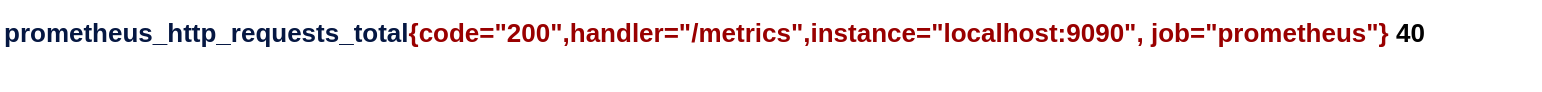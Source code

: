 <mxfile version="21.3.2" type="github" pages="23">
  <diagram id="kEQmqCVZP4KHuffGIORK" name="Page-18">
    <mxGraphModel dx="880" dy="429" grid="1" gridSize="10" guides="1" tooltips="1" connect="1" arrows="1" fold="1" page="1" pageScale="1" pageWidth="827" pageHeight="1169" math="0" shadow="0">
      <root>
        <mxCell id="0" />
        <mxCell id="1" parent="0" />
        <mxCell id="JhMrzYNkgDWYX4qiuepK-1" value="&lt;div style=&quot;background-color: rgb(255, 255, 255); font-size: 13px; line-height: 19px;&quot;&gt;&lt;div style=&quot;font-size: 13px;&quot;&gt;&lt;div style=&quot;color: rgb(0, 0, 0); background-color: rgb(255, 255, 255); font-size: 13px; line-height: 19px;&quot;&gt;&lt;div style=&quot;font-size: 13px;&quot;&gt;&lt;b style=&quot;font-size: 13px;&quot;&gt;&lt;font style=&quot;font-size: 13px;&quot; color=&quot;#051742&quot;&gt;prometheus_http_requests_total&lt;/font&gt;&lt;font style=&quot;font-size: 13px;&quot; color=&quot;#990000&quot;&gt;{code=&quot;200&quot;,handler=&quot;/metrics&quot;,&lt;/font&gt;&lt;/b&gt;&lt;b style=&quot;font-size: 13px;&quot;&gt;&lt;span style=&quot;color: rgb(0, 0, 0); font-size: 13px;&quot;&gt;&lt;font style=&quot;font-size: 13px;&quot; color=&quot;#990000&quot;&gt;&lt;span style=&quot;font-size: 13px;&quot;&gt;&lt;span title=&quot;Click to copy label matcher&quot; class=&quot;legend-label-container&quot; style=&quot;font-size: 13px;&quot;&gt;&lt;span class=&quot;legend-label-name&quot; style=&quot;font-size: 13px;&quot;&gt;instance&lt;/span&gt;=&lt;span class=&quot;legend-label-value&quot; style=&quot;font-size: 13px;&quot;&gt;&quot;localhost:9090&quot;&lt;/span&gt;&lt;/span&gt;&lt;/span&gt;&lt;span style=&quot;font-size: 13px;&quot;&gt;, &lt;span title=&quot;Click to copy label matcher&quot; class=&quot;legend-label-container&quot; style=&quot;font-size: 13px;&quot;&gt;&lt;span class=&quot;legend-label-name&quot; style=&quot;font-size: 13px;&quot;&gt;job&lt;/span&gt;=&lt;span class=&quot;legend-label-value&quot; style=&quot;font-size: 13px;&quot;&gt;&quot;prometheus&quot;&lt;/span&gt;&lt;/span&gt;&lt;/span&gt;&lt;span class=&quot;legend-label-brace&quot; style=&quot;font-size: 13px;&quot;&gt;&lt;/span&gt;}&lt;/font&gt; 40&lt;br style=&quot;font-size: 13px;&quot;&gt;&lt;/span&gt;&lt;/b&gt;&lt;/div&gt;&lt;br style=&quot;font-size: 13px;&quot;&gt;&lt;/div&gt;&lt;/div&gt;&lt;/div&gt;" style="text;whiteSpace=wrap;html=1;fontSize=13;" vertex="1" parent="1">
          <mxGeometry x="20" y="190" width="770" height="40" as="geometry" />
        </mxCell>
      </root>
    </mxGraphModel>
  </diagram>
  <diagram id="0PBHZhtj0UpvEPXBl0KE" name="Page-17">
    <mxGraphModel dx="880" dy="429" grid="1" gridSize="10" guides="1" tooltips="1" connect="1" arrows="1" fold="1" page="1" pageScale="1" pageWidth="827" pageHeight="1169" math="0" shadow="0">
      <root>
        <mxCell id="0" />
        <mxCell id="1" parent="0" />
        <mxCell id="RCqV7yaIPOu7YPtUozrg-1" value="&lt;div style=&quot;background-color: rgb(255, 255, 255); font-size: 13px; line-height: 19px;&quot;&gt;&lt;b style=&quot;font-size: 13px;&quot;&gt;&lt;font style=&quot;font-size: 13px;&quot; color=&quot;#051742&quot;&gt;prometheus_http_requests_total&lt;/font&gt;&lt;font style=&quot;font-size: 13px;&quot; color=&quot;#990000&quot;&gt;{code=&quot;200&quot;,handler=&quot;/-/ready&quot;&lt;/font&gt;&lt;/b&gt;&lt;b style=&quot;font-size: 13px;&quot;&gt;&lt;font style=&quot;font-size: 13px;&quot; color=&quot;#990000&quot;&gt;&lt;b style=&quot;font-size: 13px;&quot;&gt;&lt;font style=&quot;font-size: 13px;&quot; color=&quot;#990000&quot;&gt;&lt;b style=&quot;font-size: 13px;&quot;&gt;&lt;font style=&quot;font-size: 13px;&quot; color=&quot;#990000&quot;&gt;,&lt;/font&gt;&lt;/b&gt;&lt;b style=&quot;font-size: 13px;&quot;&gt;&lt;font style=&quot;font-size: 13px;&quot; color=&quot;#990000&quot;&gt;&lt;span style=&quot;font-size: 13px;&quot;&gt;instance=&quot;localhost:9090&quot;,&lt;span title=&quot;Click to copy label matcher&quot; class=&quot;legend-label-container&quot; style=&quot;font-size: 13px;&quot;&gt;&lt;span class=&quot;legend-label-name&quot; style=&quot;font-size: 13px;&quot;&gt;job&lt;/span&gt;=&lt;span class=&quot;legend-label-value&quot; style=&quot;font-size: 13px;&quot;&gt;&quot;prometheus&quot;&lt;/span&gt;&lt;/span&gt;&lt;/span&gt;&lt;/font&gt;&lt;span style=&quot;color: rgb(0, 0, 0); font-size: 13px;&quot;&gt;&lt;/span&gt;&lt;/b&gt;&lt;/font&gt;&lt;/b&gt;}&lt;/font&gt; 3&lt;/b&gt;&lt;div style=&quot;font-size: 13px;&quot;&gt;&lt;div style=&quot;color: rgb(0, 0, 0); background-color: rgb(255, 255, 255); font-size: 13px; line-height: 19px;&quot;&gt;&lt;div style=&quot;font-size: 13px;&quot;&gt;&lt;b style=&quot;font-size: 13px;&quot;&gt;&lt;font style=&quot;font-size: 13px;&quot; color=&quot;#051742&quot;&gt;prometheus_http_requests_total&lt;/font&gt;&lt;font style=&quot;font-size: 13px;&quot; color=&quot;#990000&quot;&gt;{code=&quot;200&quot;,handler=&quot;/api/v1/query&quot;&lt;/font&gt;&lt;/b&gt;&lt;b style=&quot;font-size: 13px;&quot;&gt;&lt;span style=&quot;color: rgb(0, 0, 0); font-size: 13px;&quot;&gt;&lt;font style=&quot;font-size: 13px;&quot; color=&quot;#990000&quot;&gt;&lt;b style=&quot;font-size: 13px;&quot;&gt;&lt;font style=&quot;font-size: 13px;&quot; color=&quot;#990000&quot;&gt;&lt;b style=&quot;font-size: 13px;&quot;&gt;&lt;font style=&quot;font-size: 13px;&quot; color=&quot;#990000&quot;&gt;&lt;b style=&quot;font-size: 13px;&quot;&gt;&lt;font style=&quot;font-size: 13px;&quot; color=&quot;#990000&quot;&gt;,&lt;/font&gt;&lt;/b&gt;&lt;b style=&quot;font-size: 13px;&quot;&gt;&lt;font style=&quot;font-size: 13px;&quot; color=&quot;#990000&quot;&gt;&lt;span style=&quot;font-size: 13px;&quot;&gt;instance=&quot;localhost:9090&quot;,&lt;span title=&quot;Click to copy label matcher&quot; class=&quot;legend-label-container&quot; style=&quot;font-size: 13px;&quot;&gt;&lt;span class=&quot;legend-label-name&quot; style=&quot;font-size: 13px;&quot;&gt;job&lt;/span&gt;=&lt;span class=&quot;legend-label-value&quot; style=&quot;font-size: 13px;&quot;&gt;&quot;prometheus&quot;&lt;/span&gt;&lt;/span&gt;&lt;/span&gt;&lt;/font&gt;&lt;span style=&quot;color: rgb(0, 0, 0); font-size: 13px;&quot;&gt;&lt;/span&gt;&lt;/b&gt;&lt;/font&gt;&lt;/b&gt;&lt;/font&gt;&lt;/b&gt;}&lt;/font&gt; 10&lt;/span&gt;&lt;/b&gt;&lt;/div&gt;&lt;div style=&quot;font-size: 13px;&quot;&gt;&lt;b style=&quot;font-size: 13px;&quot;&gt;&lt;font style=&quot;font-size: 13px;&quot; color=&quot;#051742&quot;&gt;prometheus_http_requests_total&lt;/font&gt;&lt;font style=&quot;font-size: 13px;&quot; color=&quot;#990000&quot;&gt;{code=&quot;200&quot;,handler=&quot;/graph&quot;&lt;/font&gt;&lt;/b&gt;&lt;b style=&quot;font-size: 13px;&quot;&gt;&lt;span style=&quot;color: rgb(0, 0, 0); font-size: 13px;&quot;&gt;&lt;font style=&quot;font-size: 13px;&quot; color=&quot;#990000&quot;&gt;&lt;b style=&quot;font-size: 13px;&quot;&gt;&lt;font style=&quot;font-size: 13px;&quot; color=&quot;#990000&quot;&gt;&lt;b style=&quot;font-size: 13px;&quot;&gt;&lt;font style=&quot;font-size: 13px;&quot; color=&quot;#990000&quot;&gt;&lt;b style=&quot;font-size: 13px;&quot;&gt;&lt;font style=&quot;font-size: 13px;&quot; color=&quot;#990000&quot;&gt;,&lt;/font&gt;&lt;/b&gt;&lt;b style=&quot;font-size: 13px;&quot;&gt;&lt;font style=&quot;font-size: 13px;&quot; color=&quot;#990000&quot;&gt;&lt;span style=&quot;font-size: 13px;&quot;&gt;instance=&quot;localhost:9090&quot;,&lt;span title=&quot;Click to copy label matcher&quot; class=&quot;legend-label-container&quot; style=&quot;font-size: 13px;&quot;&gt;&lt;span class=&quot;legend-label-name&quot; style=&quot;font-size: 13px;&quot;&gt;job&lt;/span&gt;=&lt;span class=&quot;legend-label-value&quot; style=&quot;font-size: 13px;&quot;&gt;&quot;prometheus&quot;&lt;/span&gt;&lt;/span&gt;&lt;/span&gt;&lt;/font&gt;&lt;span style=&quot;color: rgb(0, 0, 0); font-size: 13px;&quot;&gt;&lt;/span&gt;&lt;/b&gt;&lt;/font&gt;&lt;/b&gt;&lt;/font&gt;&lt;/b&gt;}&lt;/font&gt; 1&lt;/span&gt;&lt;/b&gt;&lt;/div&gt;&lt;div style=&quot;font-size: 13px;&quot;&gt;&lt;b style=&quot;font-size: 13px;&quot;&gt;&lt;font style=&quot;font-size: 13px;&quot; color=&quot;#051742&quot;&gt;prometheus_http_requests_total&lt;/font&gt;&lt;font style=&quot;font-size: 13px;&quot; color=&quot;#990000&quot;&gt;{code=&quot;200&quot;,handler=&quot;/metrics&quot;&lt;/font&gt;&lt;/b&gt;&lt;b style=&quot;font-size: 13px;&quot;&gt;&lt;span style=&quot;color: rgb(0, 0, 0); font-size: 13px;&quot;&gt;&lt;font style=&quot;font-size: 13px;&quot; color=&quot;#990000&quot;&gt;&lt;b style=&quot;font-size: 13px;&quot;&gt;&lt;font style=&quot;font-size: 13px;&quot; color=&quot;#990000&quot;&gt;&lt;b style=&quot;font-size: 13px;&quot;&gt;&lt;font style=&quot;font-size: 13px;&quot; color=&quot;#990000&quot;&gt;&lt;b style=&quot;font-size: 13px;&quot;&gt;&lt;font style=&quot;font-size: 13px;&quot; color=&quot;#990000&quot;&gt;,&lt;/font&gt;&lt;/b&gt;&lt;b style=&quot;font-size: 13px;&quot;&gt;&lt;font style=&quot;font-size: 13px;&quot; color=&quot;#990000&quot;&gt;&lt;span style=&quot;font-size: 13px;&quot;&gt;instance=&quot;localhost:9090&quot;,&lt;span title=&quot;Click to copy label matcher&quot; class=&quot;legend-label-container&quot; style=&quot;font-size: 13px;&quot;&gt;&lt;span class=&quot;legend-label-name&quot; style=&quot;font-size: 13px;&quot;&gt;job&lt;/span&gt;=&lt;span class=&quot;legend-label-value&quot; style=&quot;font-size: 13px;&quot;&gt;&quot;prometheus&quot;&lt;/span&gt;&lt;/span&gt;&lt;/span&gt;&lt;/font&gt;&lt;span style=&quot;color: rgb(0, 0, 0); font-size: 13px;&quot;&gt;&lt;/span&gt;&lt;/b&gt;&lt;/font&gt;&lt;/b&gt;&lt;/font&gt;&lt;/b&gt;}&lt;/font&gt; 40&lt;br style=&quot;font-size: 13px;&quot;&gt;&lt;/span&gt;&lt;/b&gt;&lt;/div&gt;&lt;div style=&quot;font-size: 13px;&quot;&gt;&lt;b style=&quot;font-size: 13px;&quot;&gt;&lt;b style=&quot;font-size: 13px;&quot;&gt;&lt;font style=&quot;font-size: 13px;&quot; color=&quot;#051742&quot;&gt;prometheus_http_requests_total&lt;/font&gt;&lt;font style=&quot;font-size: 13px;&quot; color=&quot;#990000&quot;&gt;{code=&quot;200&quot;,handler=&quot;/api/v1/query_range&quot;&lt;/font&gt;&lt;/b&gt;&lt;/b&gt;&lt;b style=&quot;font-size: 13px;&quot;&gt;&lt;span style=&quot;color: rgb(0, 0, 0); font-size: 13px;&quot;&gt;&lt;b style=&quot;font-size: 13px;&quot;&gt;&lt;font style=&quot;font-size: 13px;&quot; color=&quot;#990000&quot;&gt;&lt;b style=&quot;font-size: 13px;&quot;&gt;&lt;font style=&quot;font-size: 13px;&quot; color=&quot;#990000&quot;&gt;&lt;b style=&quot;font-size: 13px;&quot;&gt;&lt;font style=&quot;font-size: 13px;&quot; color=&quot;#990000&quot;&gt;&lt;b style=&quot;font-size: 13px;&quot;&gt;&lt;font style=&quot;font-size: 13px;&quot; color=&quot;#990000&quot;&gt;,&lt;/font&gt;&lt;/b&gt;&lt;b style=&quot;font-size: 13px;&quot;&gt;&lt;font style=&quot;font-size: 13px;&quot; color=&quot;#990000&quot;&gt;&lt;span style=&quot;font-size: 13px;&quot;&gt;instance=&quot;localhost:9090&quot;,&lt;span title=&quot;Click to copy label matcher&quot; class=&quot;legend-label-container&quot; style=&quot;font-size: 13px;&quot;&gt;&lt;span class=&quot;legend-label-name&quot; style=&quot;font-size: 13px;&quot;&gt;job&lt;/span&gt;=&lt;span class=&quot;legend-label-value&quot; style=&quot;font-size: 13px;&quot;&gt;&quot;prometheus&quot;&lt;/span&gt;&lt;/span&gt;&lt;/span&gt;&lt;/font&gt;&lt;span style=&quot;color: rgb(0, 0, 0); font-size: 13px;&quot;&gt;&lt;/span&gt;&lt;/b&gt;&lt;/font&gt;&lt;/b&gt;&lt;/font&gt;&lt;/b&gt;}&lt;/font&gt; 5&lt;/b&gt;&lt;/span&gt;&lt;/b&gt;&lt;br style=&quot;font-size: 13px;&quot;&gt;&lt;b style=&quot;font-size: 13px;&quot;&gt;&lt;b style=&quot;font-size: 13px;&quot;&gt;&lt;b style=&quot;font-size: 13px;&quot;&gt;&lt;b style=&quot;font-size: 13px;&quot;&gt;&lt;font style=&quot;font-size: 13px;&quot; color=&quot;#051742&quot;&gt;prometheus_http_requests_total&lt;/font&gt;&lt;font style=&quot;font-size: 13px;&quot; color=&quot;#990000&quot;&gt;{code=&quot;200&quot;,handler=&quot;/api/v1/series&quot;&lt;/font&gt;&lt;/b&gt;&lt;/b&gt;&lt;/b&gt;&lt;/b&gt;&lt;b style=&quot;font-size: 13px;&quot;&gt;&lt;span style=&quot;color: rgb(0, 0, 0); font-size: 13px;&quot;&gt;&lt;b style=&quot;font-size: 13px;&quot;&gt;&lt;b style=&quot;font-size: 13px;&quot;&gt;&lt;b style=&quot;font-size: 13px;&quot;&gt;&lt;font style=&quot;font-size: 13px;&quot; color=&quot;#990000&quot;&gt;&lt;b style=&quot;font-size: 13px;&quot;&gt;&lt;font style=&quot;font-size: 13px;&quot; color=&quot;#990000&quot;&gt;&lt;b style=&quot;font-size: 13px;&quot;&gt;&lt;font style=&quot;font-size: 13px;&quot; color=&quot;#990000&quot;&gt;&lt;b style=&quot;font-size: 13px;&quot;&gt;&lt;font style=&quot;font-size: 13px;&quot; color=&quot;#990000&quot;&gt;,&lt;/font&gt;&lt;/b&gt;&lt;b style=&quot;font-size: 13px;&quot;&gt;&lt;font style=&quot;font-size: 13px;&quot; color=&quot;#990000&quot;&gt;&lt;span style=&quot;font-size: 13px;&quot;&gt;instance=&quot;localhost:9090&quot;,&lt;span title=&quot;Click to copy label matcher&quot; class=&quot;legend-label-container&quot; style=&quot;font-size: 13px;&quot;&gt;&lt;span class=&quot;legend-label-name&quot; style=&quot;font-size: 13px;&quot;&gt;job&lt;/span&gt;=&lt;span class=&quot;legend-label-value&quot; style=&quot;font-size: 13px;&quot;&gt;&quot;prometheus&quot;&lt;/span&gt;&lt;/span&gt;&lt;/span&gt;&lt;/font&gt;&lt;span style=&quot;color: rgb(0, 0, 0); font-size: 13px;&quot;&gt;&lt;/span&gt;&lt;/b&gt;&lt;/font&gt;&lt;/b&gt;&lt;/font&gt;&lt;/b&gt;}&lt;/font&gt; 2&lt;/b&gt;&lt;/b&gt;&lt;/b&gt;&lt;/span&gt;&lt;/b&gt;&lt;/div&gt;&lt;div style=&quot;font-size: 13px;&quot;&gt;&lt;b style=&quot;font-size: 13px;&quot;&gt;&lt;b style=&quot;font-size: 13px;&quot;&gt;&lt;b style=&quot;font-size: 13px;&quot;&gt;&lt;b style=&quot;font-size: 13px;&quot;&gt;&lt;b style=&quot;font-size: 13px;&quot;&gt;&lt;b style=&quot;font-size: 13px;&quot;&gt;&lt;b style=&quot;font-size: 13px;&quot;&gt;&lt;b style=&quot;font-size: 13px;&quot;&gt;&lt;font style=&quot;font-size: 13px;&quot; color=&quot;#051742&quot;&gt;prometheus_http_requests_total&lt;/font&gt;&lt;font style=&quot;font-size: 13px;&quot; color=&quot;#990000&quot;&gt;{code=&quot;200&quot;,handler=&quot;/-/ready&quot;&lt;/font&gt;&lt;/b&gt;&lt;/b&gt;&lt;/b&gt;&lt;/b&gt;&lt;/b&gt;&lt;/b&gt;&lt;/b&gt;&lt;/b&gt;&lt;b style=&quot;font-size: 13px;&quot;&gt;&lt;span style=&quot;color: rgb(0, 0, 0); font-size: 13px;&quot;&gt;&lt;b style=&quot;font-size: 13px;&quot;&gt;&lt;b style=&quot;font-size: 13px;&quot;&gt;&lt;b style=&quot;font-size: 13px;&quot;&gt;&lt;b style=&quot;font-size: 13px;&quot;&gt;&lt;b style=&quot;font-size: 13px;&quot;&gt;&lt;b style=&quot;font-size: 13px;&quot;&gt;&lt;b style=&quot;font-size: 13px;&quot;&gt;&lt;font style=&quot;font-size: 13px;&quot; color=&quot;#990000&quot;&gt;&lt;b style=&quot;font-size: 13px;&quot;&gt;&lt;font style=&quot;font-size: 13px;&quot; color=&quot;#990000&quot;&gt;&lt;b style=&quot;font-size: 13px;&quot;&gt;&lt;font style=&quot;font-size: 13px;&quot; color=&quot;#990000&quot;&gt;&lt;b style=&quot;font-size: 13px;&quot;&gt;&lt;font style=&quot;font-size: 13px;&quot; color=&quot;#990000&quot;&gt;,&lt;/font&gt;&lt;/b&gt;&lt;b style=&quot;font-size: 13px;&quot;&gt;&lt;font style=&quot;font-size: 13px;&quot; color=&quot;#990000&quot;&gt;&lt;span style=&quot;font-size: 13px;&quot;&gt;instance=&quot;localhost:9090&quot;,&lt;span title=&quot;Click to copy label matcher&quot; class=&quot;legend-label-container&quot; style=&quot;font-size: 13px;&quot;&gt;&lt;span class=&quot;legend-label-name&quot; style=&quot;font-size: 13px;&quot;&gt;job&lt;/span&gt;=&lt;span class=&quot;legend-label-value&quot; style=&quot;font-size: 13px;&quot;&gt;&quot;prometheus&quot;&lt;/span&gt;&lt;/span&gt;&lt;/span&gt;&lt;/font&gt;&lt;span style=&quot;color: rgb(0, 0, 0); font-size: 13px;&quot;&gt;&lt;/span&gt;&lt;/b&gt;&lt;/font&gt;&lt;/b&gt;&lt;/font&gt;&lt;/b&gt;}&lt;/font&gt; 3&lt;/b&gt;&lt;/b&gt;&lt;/b&gt;&lt;/b&gt;&lt;/b&gt;&lt;/b&gt;&lt;/b&gt;&lt;/span&gt;&lt;/b&gt;&lt;/div&gt;&lt;div style=&quot;font-size: 13px;&quot;&gt;&lt;b style=&quot;font-size: 13px;&quot;&gt;&lt;b style=&quot;font-size: 13px;&quot;&gt;&lt;b style=&quot;font-size: 13px;&quot;&gt;&lt;b style=&quot;font-size: 13px;&quot;&gt;&lt;b style=&quot;font-size: 13px;&quot;&gt;&lt;b style=&quot;font-size: 13px;&quot;&gt;&lt;b style=&quot;font-size: 13px;&quot;&gt;&lt;b style=&quot;font-size: 13px;&quot;&gt;&lt;b style=&quot;font-size: 13px;&quot;&gt;&lt;b style=&quot;font-size: 13px;&quot;&gt;&lt;b style=&quot;font-size: 13px;&quot;&gt;&lt;b style=&quot;font-size: 13px;&quot;&gt;&lt;font style=&quot;font-size: 13px;&quot; color=&quot;#051742&quot;&gt;prometheus_http_requests_total&lt;/font&gt;&lt;font style=&quot;font-size: 13px;&quot; color=&quot;#990000&quot;&gt;{code=&quot;302&quot;,handler=&quot;/&quot;&lt;/font&gt;&lt;/b&gt;&lt;/b&gt;&lt;/b&gt;&lt;/b&gt;&lt;/b&gt;&lt;/b&gt;&lt;/b&gt;&lt;/b&gt;&lt;/b&gt;&lt;/b&gt;&lt;/b&gt;&lt;/b&gt;&lt;b style=&quot;font-size: 13px;&quot;&gt;&lt;span style=&quot;color: rgb(0, 0, 0); font-size: 13px;&quot;&gt;&lt;b style=&quot;font-size: 13px;&quot;&gt;&lt;b style=&quot;font-size: 13px;&quot;&gt;&lt;b style=&quot;font-size: 13px;&quot;&gt;&lt;b style=&quot;font-size: 13px;&quot;&gt;&lt;b style=&quot;font-size: 13px;&quot;&gt;&lt;b style=&quot;font-size: 13px;&quot;&gt;&lt;b style=&quot;font-size: 13px;&quot;&gt;&lt;b style=&quot;font-size: 13px;&quot;&gt;&lt;b style=&quot;font-size: 13px;&quot;&gt;&lt;b style=&quot;font-size: 13px;&quot;&gt;&lt;b style=&quot;font-size: 13px;&quot;&gt;&lt;font style=&quot;font-size: 13px;&quot; color=&quot;#990000&quot;&gt;&lt;b style=&quot;font-size: 13px;&quot;&gt;&lt;font style=&quot;font-size: 13px;&quot; color=&quot;#990000&quot;&gt;&lt;b style=&quot;font-size: 13px;&quot;&gt;&lt;font style=&quot;font-size: 13px;&quot; color=&quot;#990000&quot;&gt;&lt;b style=&quot;font-size: 13px;&quot;&gt;&lt;font style=&quot;font-size: 13px;&quot; color=&quot;#990000&quot;&gt;,&lt;/font&gt;&lt;/b&gt;&lt;b style=&quot;font-size: 13px;&quot;&gt;&lt;font style=&quot;font-size: 13px;&quot; color=&quot;#990000&quot;&gt;&lt;span style=&quot;font-size: 13px;&quot;&gt;instance=&quot;localhost:9090&quot;,&lt;span title=&quot;Click to copy label matcher&quot; class=&quot;legend-label-container&quot; style=&quot;font-size: 13px;&quot;&gt;&lt;span class=&quot;legend-label-name&quot; style=&quot;font-size: 13px;&quot;&gt;job&lt;/span&gt;=&lt;span class=&quot;legend-label-value&quot; style=&quot;font-size: 13px;&quot;&gt;&quot;prometheus&quot;&lt;/span&gt;&lt;/span&gt;&lt;/span&gt;&lt;/font&gt;&lt;span style=&quot;color: rgb(0, 0, 0); font-size: 13px;&quot;&gt;&lt;/span&gt;&lt;/b&gt;&lt;/font&gt;&lt;/b&gt;&lt;/font&gt;&lt;/b&gt;}&lt;/font&gt; 1&lt;/b&gt;&lt;/b&gt;&lt;/b&gt;&lt;/b&gt;&lt;/b&gt;&lt;/b&gt;&lt;/b&gt;&lt;/b&gt;&lt;/b&gt;&lt;/b&gt;&lt;/b&gt;&lt;/span&gt;&lt;/b&gt;&lt;/div&gt;&lt;div style=&quot;font-size: 13px;&quot;&gt;&lt;b style=&quot;font-size: 13px;&quot;&gt;&lt;b style=&quot;font-size: 13px;&quot;&gt;&lt;b style=&quot;font-size: 13px;&quot;&gt;&lt;b style=&quot;font-size: 13px;&quot;&gt;&lt;b style=&quot;font-size: 13px;&quot;&gt;&lt;b style=&quot;font-size: 13px;&quot;&gt;&lt;b style=&quot;font-size: 13px;&quot;&gt;&lt;b style=&quot;font-size: 13px;&quot;&gt;&lt;b style=&quot;font-size: 13px;&quot;&gt;&lt;b style=&quot;font-size: 13px;&quot;&gt;&lt;b style=&quot;font-size: 13px;&quot;&gt;&lt;b style=&quot;font-size: 13px;&quot;&gt;&lt;b style=&quot;font-size: 13px;&quot;&gt;&lt;b style=&quot;font-size: 13px;&quot;&gt;&lt;b style=&quot;font-size: 13px;&quot;&gt;&lt;b style=&quot;font-size: 13px;&quot;&gt;&lt;b style=&quot;font-size: 13px;&quot;&gt;&lt;b style=&quot;font-size: 13px;&quot;&gt;&lt;b style=&quot;font-size: 13px;&quot;&gt;&lt;b style=&quot;font-size: 13px;&quot;&gt;&lt;b style=&quot;font-size: 13px;&quot;&gt;&lt;b style=&quot;font-size: 13px;&quot;&gt;&lt;b style=&quot;font-size: 13px;&quot;&gt;&lt;b style=&quot;font-size: 13px;&quot;&gt;&lt;font style=&quot;font-size: 13px;&quot; color=&quot;#051742&quot;&gt;prometheus_http_requests_total&lt;/font&gt;&lt;font style=&quot;font-size: 13px;&quot; color=&quot;#990000&quot;&gt;{code=&quot;400&quot;,handler=&quot;/api/v1/query&quot;&lt;/font&gt;&lt;/b&gt;&lt;/b&gt;&lt;/b&gt;&lt;/b&gt;&lt;/b&gt;&lt;/b&gt;&lt;/b&gt;&lt;/b&gt;&lt;/b&gt;&lt;/b&gt;&lt;/b&gt;&lt;/b&gt;&lt;/b&gt;&lt;/b&gt;&lt;/b&gt;&lt;/b&gt;&lt;/b&gt;&lt;/b&gt;&lt;/b&gt;&lt;/b&gt;&lt;/b&gt;&lt;/b&gt;&lt;/b&gt;&lt;/b&gt;&lt;b style=&quot;font-size: 13px;&quot;&gt;&lt;span style=&quot;color: rgb(0, 0, 0); font-size: 13px;&quot;&gt;&lt;b style=&quot;font-size: 13px;&quot;&gt;&lt;b style=&quot;font-size: 13px;&quot;&gt;&lt;b style=&quot;font-size: 13px;&quot;&gt;&lt;b style=&quot;font-size: 13px;&quot;&gt;&lt;b style=&quot;font-size: 13px;&quot;&gt;&lt;b style=&quot;font-size: 13px;&quot;&gt;&lt;b style=&quot;font-size: 13px;&quot;&gt;&lt;b style=&quot;font-size: 13px;&quot;&gt;&lt;b style=&quot;font-size: 13px;&quot;&gt;&lt;b style=&quot;font-size: 13px;&quot;&gt;&lt;b style=&quot;font-size: 13px;&quot;&gt;&lt;b style=&quot;font-size: 13px;&quot;&gt;&lt;b style=&quot;font-size: 13px;&quot;&gt;&lt;b style=&quot;font-size: 13px;&quot;&gt;&lt;b style=&quot;font-size: 13px;&quot;&gt;&lt;b style=&quot;font-size: 13px;&quot;&gt;&lt;b style=&quot;font-size: 13px;&quot;&gt;&lt;b style=&quot;font-size: 13px;&quot;&gt;&lt;b style=&quot;font-size: 13px;&quot;&gt;&lt;b style=&quot;font-size: 13px;&quot;&gt;&lt;b style=&quot;font-size: 13px;&quot;&gt;&lt;b style=&quot;font-size: 13px;&quot;&gt;&lt;b style=&quot;font-size: 13px;&quot;&gt;&lt;font style=&quot;font-size: 13px;&quot; color=&quot;#990000&quot;&gt;&lt;b style=&quot;font-size: 13px;&quot;&gt;&lt;font style=&quot;font-size: 13px;&quot; color=&quot;#990000&quot;&gt;&lt;b style=&quot;font-size: 13px;&quot;&gt;&lt;font style=&quot;font-size: 13px;&quot; color=&quot;#990000&quot;&gt;&lt;b style=&quot;font-size: 13px;&quot;&gt;&lt;font style=&quot;font-size: 13px;&quot; color=&quot;#990000&quot;&gt;,&lt;/font&gt;&lt;/b&gt;&lt;b style=&quot;font-size: 13px;&quot;&gt;&lt;font style=&quot;font-size: 13px;&quot; color=&quot;#990000&quot;&gt;&lt;span style=&quot;font-size: 13px;&quot;&gt;instance=&quot;localhost:9090&quot;,&lt;span title=&quot;Click to copy label matcher&quot; class=&quot;legend-label-container&quot; style=&quot;font-size: 13px;&quot;&gt;&lt;span class=&quot;legend-label-name&quot; style=&quot;font-size: 13px;&quot;&gt;job&lt;/span&gt;=&lt;span class=&quot;legend-label-value&quot; style=&quot;font-size: 13px;&quot;&gt;&quot;prometheus&quot;&lt;/span&gt;&lt;/span&gt;&lt;/span&gt;&lt;/font&gt;&lt;span style=&quot;color: rgb(0, 0, 0); font-size: 13px;&quot;&gt;&lt;/span&gt;&lt;/b&gt;&lt;/font&gt;&lt;/b&gt;&lt;/font&gt;&lt;/b&gt;}&lt;/font&gt; 7&lt;/b&gt;&lt;/b&gt;&lt;/b&gt;&lt;/b&gt;&lt;/b&gt;&lt;/b&gt;&lt;/b&gt;&lt;/b&gt;&lt;/b&gt;&lt;/b&gt;&lt;/b&gt;&lt;/b&gt;&lt;/b&gt;&lt;/b&gt;&lt;/b&gt;&lt;/b&gt;&lt;/b&gt;&lt;/b&gt;&lt;/b&gt;&lt;/b&gt;&lt;/b&gt;&lt;/b&gt;&lt;/b&gt;&lt;/span&gt;&lt;/b&gt;&lt;/div&gt;&lt;/div&gt;&lt;/div&gt;&lt;/div&gt;" style="text;whiteSpace=wrap;html=1;fontSize=13;" vertex="1" parent="1">
          <mxGeometry x="19" y="100" width="789" height="210" as="geometry" />
        </mxCell>
      </root>
    </mxGraphModel>
  </diagram>
  <diagram id="yWVgWw7BtChbcnpsHTs2" name="Page-23">
    <mxGraphModel dx="880" dy="429" grid="1" gridSize="10" guides="1" tooltips="1" connect="1" arrows="1" fold="1" page="1" pageScale="1" pageWidth="827" pageHeight="1169" math="0" shadow="0">
      <root>
        <mxCell id="0" />
        <mxCell id="1" parent="0" />
        <mxCell id="xVD9NeANxgUk_7vSFWBf-1" value="&lt;div style=&quot;background-color: rgb(255, 255, 255); font-size: 14px; line-height: 19px;&quot;&gt;&lt;div&gt;&lt;div style=&quot;color: rgb(0, 0, 0); background-color: rgb(255, 255, 255); font-size: 14px; line-height: 19px;&quot;&gt;&lt;div&gt;&lt;b&gt;&lt;span style=&quot;color: #000000;&quot;&gt;&lt;font color=&quot;#990000&quot;&gt;{}&lt;/font&gt; 8&lt;/span&gt;&lt;/b&gt;&lt;/div&gt;&lt;/div&gt;&lt;/div&gt;&lt;/div&gt;" style="text;whiteSpace=wrap;html=1;" vertex="1" parent="1">
          <mxGeometry x="394" y="190" width="40" height="40" as="geometry" />
        </mxCell>
      </root>
    </mxGraphModel>
  </diagram>
  <diagram id="A-pz4a_H3OvdGPA3CW0p" name="Page-21">
    <mxGraphModel dx="880" dy="429" grid="1" gridSize="10" guides="1" tooltips="1" connect="1" arrows="1" fold="1" page="1" pageScale="1" pageWidth="827" pageHeight="1169" math="0" shadow="0">
      <root>
        <mxCell id="0" />
        <mxCell id="1" parent="0" />
        <mxCell id="JkGA8DmbEE32r73PyBPl-1" value="&lt;div style=&quot;background-color: rgb(255, 255, 255); font-size: 14px; line-height: 19px;&quot;&gt;&lt;div&gt;&lt;div style=&quot;color: rgb(0, 0, 0); background-color: rgb(255, 255, 255); font-size: 14px; line-height: 19px;&quot;&gt;&lt;div&gt;&lt;b&gt;&lt;span style=&quot;color: #000000;&quot;&gt;&lt;font color=&quot;#990000&quot;&gt;{}&lt;/font&gt; 72&lt;/span&gt;&lt;/b&gt;&lt;/div&gt;&lt;/div&gt;&lt;/div&gt;&lt;/div&gt;" style="text;whiteSpace=wrap;html=1;" vertex="1" parent="1">
          <mxGeometry x="394" y="190" width="40" height="40" as="geometry" />
        </mxCell>
      </root>
    </mxGraphModel>
  </diagram>
  <diagram id="rpNI6Iy4lI5NZcTZIT37" name="Page-22">
    <mxGraphModel dx="880" dy="429" grid="1" gridSize="10" guides="1" tooltips="1" connect="1" arrows="1" fold="1" page="1" pageScale="1" pageWidth="827" pageHeight="1169" math="0" shadow="0">
      <root>
        <mxCell id="0" />
        <mxCell id="1" parent="0" />
        <mxCell id="M7IrqY5-BA5ufxtBAmh7-1" value="&lt;div style=&quot;background-color: rgb(255, 255, 255); font-size: 14px; line-height: 19px;&quot;&gt;&lt;b&gt;&lt;span style=&quot;color: #000000;&quot;&gt;&lt;font color=&quot;#990000&quot;&gt;{code=&quot;200&quot;}&lt;/font&gt; 64&lt;br&gt;&lt;/span&gt;&lt;/b&gt;&lt;/div&gt;&lt;div style=&quot;background-color: rgb(255, 255, 255); font-size: 14px; line-height: 19px;&quot;&gt;&lt;div&gt;&lt;div style=&quot;color: rgb(0, 0, 0); background-color: rgb(255, 255, 255); font-size: 14px; line-height: 19px;&quot;&gt;&lt;b&gt;&lt;font color=&quot;#990000&quot;&gt;{code=&quot;302&quot;}&lt;/font&gt; 1&lt;/b&gt;&lt;br&gt;&lt;b&gt;&lt;b&gt;&lt;font color=&quot;#990000&quot;&gt;{code=&quot;400&quot;}&lt;/font&gt; 7&lt;/b&gt;&lt;/b&gt;&lt;/div&gt;&lt;/div&gt;&lt;/div&gt;" style="text;whiteSpace=wrap;html=1;" vertex="1" parent="1">
          <mxGeometry x="370" y="300" width="130" height="70" as="geometry" />
        </mxCell>
      </root>
    </mxGraphModel>
  </diagram>
  <diagram id="GEHNy7aSPVafkG6XAJ5c" name="Page-19">
    <mxGraphModel dx="880" dy="429" grid="1" gridSize="10" guides="1" tooltips="1" connect="1" arrows="1" fold="1" page="1" pageScale="1" pageWidth="827" pageHeight="1169" math="0" shadow="0">
      <root>
        <mxCell id="0" />
        <mxCell id="1" parent="0" />
        <mxCell id="JLFVY73yBdryY9kwpqyV-1" value="&lt;div style=&quot;background-color: rgb(255, 255, 255); font-size: 14px; line-height: 19px;&quot;&gt;&lt;div&gt;&lt;div style=&quot;color: rgb(0, 0, 0); background-color: rgb(255, 255, 255); font-size: 14px; line-height: 19px;&quot;&gt;&lt;div&gt;&lt;b&gt;&lt;span style=&quot;color: #000000;&quot;&gt;&lt;font color=&quot;#990000&quot;&gt;{}&lt;/font&gt; 9&lt;br&gt;&lt;/span&gt;&lt;/b&gt;&lt;/div&gt;&lt;/div&gt;&lt;/div&gt;&lt;/div&gt;" style="text;whiteSpace=wrap;html=1;" vertex="1" parent="1">
          <mxGeometry x="394" y="190" width="40" height="40" as="geometry" />
        </mxCell>
      </root>
    </mxGraphModel>
  </diagram>
  <diagram id="kQVCg35XyWOwwZ6AwVis" name="Page-20">
    <mxGraphModel dx="880" dy="429" grid="1" gridSize="10" guides="1" tooltips="1" connect="1" arrows="1" fold="1" page="1" pageScale="1" pageWidth="827" pageHeight="1169" math="0" shadow="0">
      <root>
        <mxCell id="0" />
        <mxCell id="1" parent="0" />
        <mxCell id="PgUk1TG-T4ma142W2Vp0-1" value="&lt;div style=&quot;background-color: rgb(255, 255, 255); font-size: 14px; line-height: 19px;&quot;&gt;&lt;b&gt;&lt;span style=&quot;color: #000000;&quot;&gt;&lt;font color=&quot;#990000&quot;&gt;{code=&quot;200&quot;}&lt;/font&gt; 7&lt;br&gt;&lt;/span&gt;&lt;/b&gt;&lt;/div&gt;&lt;div style=&quot;background-color: rgb(255, 255, 255); font-size: 14px; line-height: 19px;&quot;&gt;&lt;div&gt;&lt;div style=&quot;color: rgb(0, 0, 0); background-color: rgb(255, 255, 255); font-size: 14px; line-height: 19px;&quot;&gt;&lt;b&gt;&lt;font color=&quot;#990000&quot;&gt;{code=&quot;302&quot;}&lt;/font&gt; 1&lt;/b&gt;&lt;br&gt;&lt;b&gt;&lt;b&gt;&lt;font color=&quot;#990000&quot;&gt;{code=&quot;400&quot;}&lt;/font&gt; 1&lt;/b&gt;&lt;/b&gt;&lt;/div&gt;&lt;/div&gt;&lt;/div&gt;" style="text;whiteSpace=wrap;html=1;" vertex="1" parent="1">
          <mxGeometry x="340" y="160" width="220" height="70" as="geometry" />
        </mxCell>
      </root>
    </mxGraphModel>
  </diagram>
  <diagram id="D6rzmM22bzQuNno8r6Jv" name="Page-15">
    <mxGraphModel dx="880" dy="429" grid="1" gridSize="10" guides="1" tooltips="1" connect="1" arrows="1" fold="1" page="1" pageScale="1" pageWidth="827" pageHeight="1169" math="0" shadow="0">
      <root>
        <mxCell id="0" />
        <mxCell id="1" parent="0" />
        <mxCell id="0tnYuOIYSZ4uYZmdW7pL-1" value="" style="endArrow=classic;html=1;rounded=0;strokeColor=#051742;strokeWidth=2;" parent="1" edge="1">
          <mxGeometry width="50" height="50" relative="1" as="geometry">
            <mxPoint x="120" y="240" as="sourcePoint" />
            <mxPoint x="720" y="240" as="targetPoint" />
          </mxGeometry>
        </mxCell>
        <mxCell id="0tnYuOIYSZ4uYZmdW7pL-2" value="" style="endArrow=classic;html=1;rounded=0;strokeColor=#051742;strokeWidth=2;" parent="1" edge="1">
          <mxGeometry width="50" height="50" relative="1" as="geometry">
            <mxPoint x="120" y="340" as="sourcePoint" />
            <mxPoint x="720" y="340" as="targetPoint" />
          </mxGeometry>
        </mxCell>
        <mxCell id="0tnYuOIYSZ4uYZmdW7pL-3" value="" style="endArrow=classic;html=1;rounded=0;strokeColor=#051742;strokeWidth=2;" parent="1" edge="1">
          <mxGeometry width="50" height="50" relative="1" as="geometry">
            <mxPoint x="120" y="120" as="sourcePoint" />
            <mxPoint x="720" y="120" as="targetPoint" />
          </mxGeometry>
        </mxCell>
        <mxCell id="0tnYuOIYSZ4uYZmdW7pL-4" value="&lt;font style=&quot;font-size: 20px;&quot;&gt;&lt;b&gt;1&lt;/b&gt;&lt;/font&gt;" style="ellipse;whiteSpace=wrap;html=1;aspect=fixed;strokeColor=#990000;fillColor=#FFFFFF;fontColor=#990000;strokeWidth=2;" parent="1" vertex="1">
          <mxGeometry x="200" y="90" width="60" height="60" as="geometry" />
        </mxCell>
        <mxCell id="0tnYuOIYSZ4uYZmdW7pL-5" value="&lt;font style=&quot;font-size: 20px;&quot;&gt;&lt;b&gt;4&lt;/b&gt;&lt;/font&gt;" style="ellipse;whiteSpace=wrap;html=1;aspect=fixed;strokeColor=#990000;fillColor=#FFFFFF;fontColor=#990000;strokeWidth=2;" parent="1" vertex="1">
          <mxGeometry x="320" y="90" width="60" height="60" as="geometry" />
        </mxCell>
        <mxCell id="0tnYuOIYSZ4uYZmdW7pL-6" value="&lt;font style=&quot;font-size: 20px;&quot;&gt;&lt;span&gt;5&lt;/span&gt;&lt;/font&gt;" style="ellipse;whiteSpace=wrap;html=1;aspect=fixed;strokeColor=#990000;fillColor=#FFFFFF;fontColor=#990000;strokeWidth=2;fontStyle=1" parent="1" vertex="1">
          <mxGeometry x="440" y="90" width="60" height="60" as="geometry" />
        </mxCell>
        <mxCell id="0tnYuOIYSZ4uYZmdW7pL-7" value="&lt;font style=&quot;font-size: 20px;&quot;&gt;7&lt;/font&gt;" style="ellipse;whiteSpace=wrap;html=1;aspect=fixed;strokeColor=#051742;fillColor=#FFFFFF;fontColor=#051742;strokeWidth=2;fontStyle=1;fontSize=14;" parent="1" vertex="1">
          <mxGeometry x="560" y="90" width="60" height="60" as="geometry" />
        </mxCell>
        <mxCell id="0tnYuOIYSZ4uYZmdW7pL-8" value="" style="endArrow=none;dashed=1;html=1;dashPattern=1 3;strokeWidth=3;rounded=0;fontColor=#990000;strokeColor=#990000;" parent="1" edge="1">
          <mxGeometry width="50" height="50" relative="1" as="geometry">
            <mxPoint x="540" y="400" as="sourcePoint" />
            <mxPoint x="540" y="60" as="targetPoint" />
          </mxGeometry>
        </mxCell>
        <mxCell id="0tnYuOIYSZ4uYZmdW7pL-9" value="s1" style="text;strokeColor=none;align=center;fillColor=none;html=1;verticalAlign=middle;whiteSpace=wrap;rounded=0;fontColor=#051742;fontStyle=1" parent="1" vertex="1">
          <mxGeometry x="100" y="90" width="60" height="30" as="geometry" />
        </mxCell>
        <mxCell id="0tnYuOIYSZ4uYZmdW7pL-10" value="time" style="text;strokeColor=none;align=center;fillColor=none;html=1;verticalAlign=middle;whiteSpace=wrap;rounded=0;fontStyle=1;fontColor=#990000;fontSize=14;" parent="1" vertex="1">
          <mxGeometry x="540" y="380" width="50" height="30" as="geometry" />
        </mxCell>
        <mxCell id="0tnYuOIYSZ4uYZmdW7pL-11" value="t1" style="text;strokeColor=none;align=center;fillColor=none;html=1;verticalAlign=middle;whiteSpace=wrap;rounded=0;fontColor=#990000;fontStyle=1;fontSize=14;" parent="1" vertex="1">
          <mxGeometry x="200" y="150" width="60" height="30" as="geometry" />
        </mxCell>
        <mxCell id="0tnYuOIYSZ4uYZmdW7pL-12" value="t2" style="text;strokeColor=none;align=center;fillColor=none;html=1;verticalAlign=middle;whiteSpace=wrap;rounded=0;fontColor=#990000;fontStyle=1;fontSize=14;" parent="1" vertex="1">
          <mxGeometry x="320" y="150" width="60" height="30" as="geometry" />
        </mxCell>
        <mxCell id="0tnYuOIYSZ4uYZmdW7pL-13" value="t4" style="text;strokeColor=none;align=center;fillColor=none;html=1;verticalAlign=middle;whiteSpace=wrap;rounded=0;fontColor=#051742;fontStyle=1;fontSize=14;" parent="1" vertex="1">
          <mxGeometry x="560" y="150" width="60" height="30" as="geometry" />
        </mxCell>
        <mxCell id="0tnYuOIYSZ4uYZmdW7pL-14" value="&lt;div&gt;t3&lt;/div&gt;" style="text;strokeColor=none;align=center;fillColor=none;html=1;verticalAlign=middle;whiteSpace=wrap;rounded=0;fontColor=#990000;fontStyle=1;fontSize=14;" parent="1" vertex="1">
          <mxGeometry x="440" y="150" width="60" height="30" as="geometry" />
        </mxCell>
        <mxCell id="0tnYuOIYSZ4uYZmdW7pL-15" value="s2" style="text;strokeColor=none;align=center;fillColor=none;html=1;verticalAlign=middle;whiteSpace=wrap;rounded=0;fontColor=#051742;fontStyle=1" parent="1" vertex="1">
          <mxGeometry x="100" y="210" width="60" height="30" as="geometry" />
        </mxCell>
        <mxCell id="0tnYuOIYSZ4uYZmdW7pL-16" value="6" style="ellipse;whiteSpace=wrap;html=1;aspect=fixed;strokeColor=#990000;fillColor=#FFFFFF;fontColor=#990000;strokeWidth=2;fontSize=20;fontStyle=1" parent="1" vertex="1">
          <mxGeometry x="340" y="210" width="60" height="60" as="geometry" />
        </mxCell>
        <mxCell id="0tnYuOIYSZ4uYZmdW7pL-17" value="10" style="ellipse;whiteSpace=wrap;html=1;aspect=fixed;strokeColor=#990000;fillColor=#FFFFFF;fontColor=#990000;strokeWidth=2;fontSize=20;fontStyle=1" parent="1" vertex="1">
          <mxGeometry x="470" y="210" width="60" height="60" as="geometry" />
        </mxCell>
        <mxCell id="0tnYuOIYSZ4uYZmdW7pL-18" value="10" style="ellipse;whiteSpace=wrap;html=1;aspect=fixed;strokeColor=#051742;fillColor=#FFFFFF;fontColor=#051742;strokeWidth=2;fontSize=20;fontStyle=1" parent="1" vertex="1">
          <mxGeometry x="600" y="210" width="60" height="60" as="geometry" />
        </mxCell>
        <mxCell id="0tnYuOIYSZ4uYZmdW7pL-19" value="1" style="ellipse;whiteSpace=wrap;html=1;aspect=fixed;strokeColor=#051742;fillColor=#FFFFFF;fontColor=#051742;strokeWidth=2;fontSize=20;fontStyle=1" parent="1" vertex="1">
          <mxGeometry x="570" y="310" width="60" height="60" as="geometry" />
        </mxCell>
        <mxCell id="0tnYuOIYSZ4uYZmdW7pL-20" value="s3" style="text;strokeColor=none;align=center;fillColor=none;html=1;verticalAlign=middle;whiteSpace=wrap;rounded=0;fontColor=#051742;fontStyle=1" parent="1" vertex="1">
          <mxGeometry x="100" y="310" width="60" height="30" as="geometry" />
        </mxCell>
        <mxCell id="0tnYuOIYSZ4uYZmdW7pL-21" value="t1&#39;" style="text;strokeColor=none;align=center;fillColor=none;html=1;verticalAlign=middle;whiteSpace=wrap;rounded=0;fontColor=#990000;fontStyle=1;fontSize=14;" parent="1" vertex="1">
          <mxGeometry x="340" y="270" width="60" height="30" as="geometry" />
        </mxCell>
        <mxCell id="0tnYuOIYSZ4uYZmdW7pL-22" value="t1&#39;&#39;" style="text;strokeColor=none;align=center;fillColor=none;html=1;verticalAlign=middle;whiteSpace=wrap;rounded=0;fontColor=#051742;fontStyle=1;fontSize=14;" parent="1" vertex="1">
          <mxGeometry x="570" y="370" width="60" height="30" as="geometry" />
        </mxCell>
        <mxCell id="0tnYuOIYSZ4uYZmdW7pL-23" value="t3&#39;" style="text;strokeColor=none;align=center;fillColor=none;html=1;verticalAlign=middle;whiteSpace=wrap;rounded=0;fontColor=#051742;fontStyle=1;fontSize=14;" parent="1" vertex="1">
          <mxGeometry x="600" y="270" width="60" height="30" as="geometry" />
        </mxCell>
        <mxCell id="0tnYuOIYSZ4uYZmdW7pL-24" value="&lt;div&gt;t2&#39;&lt;/div&gt;" style="text;strokeColor=none;align=center;fillColor=none;html=1;verticalAlign=middle;whiteSpace=wrap;rounded=0;fontColor=#990000;fontStyle=1;fontSize=14;" parent="1" vertex="1">
          <mxGeometry x="470" y="270" width="60" height="30" as="geometry" />
        </mxCell>
        <mxCell id="0tnYuOIYSZ4uYZmdW7pL-25" value="&lt;div style=&quot;font-size: 16px;&quot;&gt;&lt;font style=&quot;font-size: 16px;&quot; color=&quot;#990000&quot;&gt;&lt;b style=&quot;&quot;&gt;&lt;u style=&quot;&quot;&gt;Résultat :&lt;/u&gt;&lt;/b&gt;&lt;/font&gt;&lt;/div&gt;&lt;div style=&quot;font-size: 16px;&quot;&gt;&lt;font style=&quot;font-size: 16px;&quot; color=&quot;#990000&quot;&gt;&lt;b style=&quot;&quot;&gt;&lt;br style=&quot;&quot;&gt;&lt;/b&gt;&lt;/font&gt;&lt;/div&gt;&lt;div style=&quot;font-size: 16px;&quot;&gt;&lt;font style=&quot;font-size: 16px;&quot; color=&quot;#990000&quot;&gt;&lt;b style=&quot;&quot;&gt;s1 [ [ t1, &quot;1&quot; ], [&lt;/b&gt;&lt;b style=&quot;&quot;&gt;&lt;b style=&quot;&quot;&gt; t2, &quot;4&quot; &lt;/b&gt;], [ &lt;/b&gt;&lt;b style=&quot;&quot;&gt;&lt;b style=&quot;&quot;&gt;t3, &quot;5&quot;&lt;/b&gt; ] ]&lt;/b&gt;&lt;/font&gt;&lt;/div&gt;&lt;div style=&quot;font-size: 16px;&quot;&gt;&lt;font style=&quot;font-size: 16px;&quot; color=&quot;#990000&quot;&gt;&lt;b style=&quot;&quot;&gt;s2 [ [ t1&#39;, &quot;6&quot; ], [ &lt;/b&gt;&lt;b style=&quot;&quot;&gt;&lt;b style=&quot;&quot;&gt;t2&#39;, &quot;10&quot; &lt;/b&gt;] ]&lt;br style=&quot;&quot;&gt;&lt;/b&gt;&lt;/font&gt;&lt;/div&gt;" style="text;strokeColor=none;align=left;fillColor=none;html=1;verticalAlign=middle;whiteSpace=wrap;rounded=0;fontColor=#051742;fontSize=18;spacingTop=2;spacingLeft=2;spacingBottom=2;spacingRight=2;" parent="1" vertex="1">
          <mxGeometry x="100" y="430" width="330" height="80" as="geometry" />
        </mxCell>
        <mxCell id="0tnYuOIYSZ4uYZmdW7pL-26" value="" style="endArrow=classic;startArrow=classic;html=1;rounded=0;strokeColor=#051742;" parent="1" source="0tnYuOIYSZ4uYZmdW7pL-11" target="0tnYuOIYSZ4uYZmdW7pL-12" edge="1">
          <mxGeometry width="50" height="50" relative="1" as="geometry">
            <mxPoint x="360" y="300" as="sourcePoint" />
            <mxPoint x="410" y="250" as="targetPoint" />
          </mxGeometry>
        </mxCell>
        <mxCell id="0tnYuOIYSZ4uYZmdW7pL-27" value="15s" style="text;strokeColor=none;align=center;fillColor=none;html=1;verticalAlign=middle;whiteSpace=wrap;rounded=0;fontColor=#051742;" parent="1" vertex="1">
          <mxGeometry x="260" y="160" width="60" height="30" as="geometry" />
        </mxCell>
        <mxCell id="0tnYuOIYSZ4uYZmdW7pL-28" value="" style="endArrow=none;dashed=1;html=1;dashPattern=1 3;strokeWidth=3;rounded=0;fontColor=#990000;strokeColor=#990000;" parent="1" edge="1">
          <mxGeometry width="50" height="50" relative="1" as="geometry">
            <mxPoint x="160" y="400" as="sourcePoint" />
            <mxPoint x="160" y="60" as="targetPoint" />
          </mxGeometry>
        </mxCell>
        <mxCell id="0tnYuOIYSZ4uYZmdW7pL-29" value="time - 1 minute " style="text;strokeColor=none;align=center;fillColor=none;html=1;verticalAlign=middle;whiteSpace=wrap;rounded=0;fontStyle=1;fontColor=#990000;fontSize=14;" parent="1" vertex="1">
          <mxGeometry x="160" y="380" width="110" height="30" as="geometry" />
        </mxCell>
      </root>
    </mxGraphModel>
  </diagram>
  <diagram id="h_z-tKfQcxb2lRhYuVGg" name="Page-14">
    <mxGraphModel dx="880" dy="429" grid="1" gridSize="10" guides="1" tooltips="1" connect="1" arrows="1" fold="1" page="1" pageScale="1" pageWidth="827" pageHeight="1169" math="0" shadow="0">
      <root>
        <mxCell id="0" />
        <mxCell id="1" parent="0" />
        <mxCell id="PcOLios1Bua5wNSAFPB0-39" value="" style="endArrow=classic;html=1;rounded=0;strokeColor=#051742;strokeWidth=2;" parent="1" edge="1">
          <mxGeometry width="50" height="50" relative="1" as="geometry">
            <mxPoint x="120" y="240" as="sourcePoint" />
            <mxPoint x="720" y="240" as="targetPoint" />
          </mxGeometry>
        </mxCell>
        <mxCell id="PcOLios1Bua5wNSAFPB0-40" value="" style="endArrow=classic;html=1;rounded=0;strokeColor=#051742;strokeWidth=2;" parent="1" edge="1">
          <mxGeometry width="50" height="50" relative="1" as="geometry">
            <mxPoint x="120" y="340" as="sourcePoint" />
            <mxPoint x="720" y="340" as="targetPoint" />
          </mxGeometry>
        </mxCell>
        <mxCell id="PcOLios1Bua5wNSAFPB0-38" value="" style="endArrow=classic;html=1;rounded=0;strokeColor=#051742;strokeWidth=2;" parent="1" edge="1">
          <mxGeometry width="50" height="50" relative="1" as="geometry">
            <mxPoint x="120" y="120" as="sourcePoint" />
            <mxPoint x="720" y="120" as="targetPoint" />
          </mxGeometry>
        </mxCell>
        <mxCell id="z-fluEHIiCUgwEc66Y5A-1" value="&lt;font style=&quot;font-size: 20px;&quot;&gt;&lt;b&gt;1&lt;/b&gt;&lt;/font&gt;" style="ellipse;whiteSpace=wrap;html=1;aspect=fixed;strokeColor=#051742;fillColor=#FFFFFF;fontColor=#051742;strokeWidth=2;" parent="1" vertex="1">
          <mxGeometry x="200" y="90" width="60" height="60" as="geometry" />
        </mxCell>
        <mxCell id="PcOLios1Bua5wNSAFPB0-2" value="&lt;font style=&quot;font-size: 20px;&quot;&gt;&lt;b&gt;4&lt;/b&gt;&lt;/font&gt;" style="ellipse;whiteSpace=wrap;html=1;aspect=fixed;strokeColor=#051742;fillColor=#FFFFFF;fontColor=#051742;strokeWidth=2;" parent="1" vertex="1">
          <mxGeometry x="320" y="90" width="60" height="60" as="geometry" />
        </mxCell>
        <mxCell id="PcOLios1Bua5wNSAFPB0-3" value="&lt;font style=&quot;font-size: 20px;&quot;&gt;&lt;span&gt;5&lt;/span&gt;&lt;/font&gt;" style="ellipse;whiteSpace=wrap;html=1;aspect=fixed;strokeColor=#990000;fillColor=#FFFFFF;fontColor=#990000;strokeWidth=2;fontStyle=1" parent="1" vertex="1">
          <mxGeometry x="440" y="90" width="60" height="60" as="geometry" />
        </mxCell>
        <mxCell id="PcOLios1Bua5wNSAFPB0-4" value="&lt;font style=&quot;font-size: 20px;&quot;&gt;7&lt;/font&gt;" style="ellipse;whiteSpace=wrap;html=1;aspect=fixed;strokeColor=#051742;fillColor=#FFFFFF;fontColor=#051742;strokeWidth=2;fontStyle=1;fontSize=14;" parent="1" vertex="1">
          <mxGeometry x="560" y="90" width="60" height="60" as="geometry" />
        </mxCell>
        <mxCell id="PcOLios1Bua5wNSAFPB0-11" value="" style="endArrow=none;dashed=1;html=1;dashPattern=1 3;strokeWidth=3;rounded=0;fontColor=#990000;strokeColor=#990000;" parent="1" edge="1">
          <mxGeometry width="50" height="50" relative="1" as="geometry">
            <mxPoint x="540" y="400" as="sourcePoint" />
            <mxPoint x="540" y="60" as="targetPoint" />
          </mxGeometry>
        </mxCell>
        <mxCell id="PcOLios1Bua5wNSAFPB0-12" value="s1" style="text;strokeColor=none;align=center;fillColor=none;html=1;verticalAlign=middle;whiteSpace=wrap;rounded=0;fontColor=#051742;fontStyle=1" parent="1" vertex="1">
          <mxGeometry x="100" y="90" width="60" height="30" as="geometry" />
        </mxCell>
        <mxCell id="PcOLios1Bua5wNSAFPB0-13" value="time" style="text;strokeColor=none;align=center;fillColor=none;html=1;verticalAlign=middle;whiteSpace=wrap;rounded=0;fontStyle=1;fontColor=#990000;fontSize=14;" parent="1" vertex="1">
          <mxGeometry x="540" y="380" width="50" height="30" as="geometry" />
        </mxCell>
        <mxCell id="PcOLios1Bua5wNSAFPB0-14" value="t1" style="text;strokeColor=none;align=center;fillColor=none;html=1;verticalAlign=middle;whiteSpace=wrap;rounded=0;fontColor=#051742;fontStyle=1;fontSize=14;" parent="1" vertex="1">
          <mxGeometry x="200" y="150" width="60" height="30" as="geometry" />
        </mxCell>
        <mxCell id="PcOLios1Bua5wNSAFPB0-15" value="t2" style="text;strokeColor=none;align=center;fillColor=none;html=1;verticalAlign=middle;whiteSpace=wrap;rounded=0;fontColor=#051742;fontStyle=1;fontSize=14;" parent="1" vertex="1">
          <mxGeometry x="320" y="150" width="60" height="30" as="geometry" />
        </mxCell>
        <mxCell id="PcOLios1Bua5wNSAFPB0-16" value="t4" style="text;strokeColor=none;align=center;fillColor=none;html=1;verticalAlign=middle;whiteSpace=wrap;rounded=0;fontColor=#051742;fontStyle=1;fontSize=14;" parent="1" vertex="1">
          <mxGeometry x="560" y="150" width="60" height="30" as="geometry" />
        </mxCell>
        <mxCell id="PcOLios1Bua5wNSAFPB0-17" value="&lt;div&gt;t3&lt;/div&gt;" style="text;strokeColor=none;align=center;fillColor=none;html=1;verticalAlign=middle;whiteSpace=wrap;rounded=0;fontColor=#990000;fontStyle=1;fontSize=14;" parent="1" vertex="1">
          <mxGeometry x="440" y="150" width="60" height="30" as="geometry" />
        </mxCell>
        <mxCell id="PcOLios1Bua5wNSAFPB0-19" value="s2" style="text;strokeColor=none;align=center;fillColor=none;html=1;verticalAlign=middle;whiteSpace=wrap;rounded=0;fontColor=#051742;fontStyle=1" parent="1" vertex="1">
          <mxGeometry x="100" y="210" width="60" height="30" as="geometry" />
        </mxCell>
        <mxCell id="PcOLios1Bua5wNSAFPB0-20" value="6" style="ellipse;whiteSpace=wrap;html=1;aspect=fixed;strokeColor=#051742;fillColor=#FFFFFF;fontColor=#051742;strokeWidth=2;fontSize=20;fontStyle=1" parent="1" vertex="1">
          <mxGeometry x="340" y="210" width="60" height="60" as="geometry" />
        </mxCell>
        <mxCell id="PcOLios1Bua5wNSAFPB0-21" value="10" style="ellipse;whiteSpace=wrap;html=1;aspect=fixed;strokeColor=#990000;fillColor=#FFFFFF;fontColor=#990000;strokeWidth=2;fontSize=20;fontStyle=1" parent="1" vertex="1">
          <mxGeometry x="470" y="210" width="60" height="60" as="geometry" />
        </mxCell>
        <mxCell id="PcOLios1Bua5wNSAFPB0-22" value="10" style="ellipse;whiteSpace=wrap;html=1;aspect=fixed;strokeColor=#051742;fillColor=#FFFFFF;fontColor=#051742;strokeWidth=2;fontSize=20;fontStyle=1" parent="1" vertex="1">
          <mxGeometry x="600" y="210" width="60" height="60" as="geometry" />
        </mxCell>
        <mxCell id="PcOLios1Bua5wNSAFPB0-27" value="1" style="ellipse;whiteSpace=wrap;html=1;aspect=fixed;strokeColor=#051742;fillColor=#FFFFFF;fontColor=#051742;strokeWidth=2;fontSize=20;fontStyle=1" parent="1" vertex="1">
          <mxGeometry x="570" y="310" width="60" height="60" as="geometry" />
        </mxCell>
        <mxCell id="PcOLios1Bua5wNSAFPB0-29" value="s3" style="text;strokeColor=none;align=center;fillColor=none;html=1;verticalAlign=middle;whiteSpace=wrap;rounded=0;fontColor=#051742;fontStyle=1" parent="1" vertex="1">
          <mxGeometry x="100" y="310" width="60" height="30" as="geometry" />
        </mxCell>
        <mxCell id="PcOLios1Bua5wNSAFPB0-31" value="t1&#39;" style="text;strokeColor=none;align=center;fillColor=none;html=1;verticalAlign=middle;whiteSpace=wrap;rounded=0;fontColor=#051742;fontStyle=1;fontSize=14;" parent="1" vertex="1">
          <mxGeometry x="340" y="270" width="60" height="30" as="geometry" />
        </mxCell>
        <mxCell id="PcOLios1Bua5wNSAFPB0-33" value="t1&#39;&#39;" style="text;strokeColor=none;align=center;fillColor=none;html=1;verticalAlign=middle;whiteSpace=wrap;rounded=0;fontColor=#051742;fontStyle=1;fontSize=14;" parent="1" vertex="1">
          <mxGeometry x="570" y="370" width="60" height="30" as="geometry" />
        </mxCell>
        <mxCell id="PcOLios1Bua5wNSAFPB0-34" value="t3&#39;" style="text;strokeColor=none;align=center;fillColor=none;html=1;verticalAlign=middle;whiteSpace=wrap;rounded=0;fontColor=#051742;fontStyle=1;fontSize=14;" parent="1" vertex="1">
          <mxGeometry x="600" y="270" width="60" height="30" as="geometry" />
        </mxCell>
        <mxCell id="PcOLios1Bua5wNSAFPB0-35" value="&lt;div&gt;t2&#39;&lt;/div&gt;" style="text;strokeColor=none;align=center;fillColor=none;html=1;verticalAlign=middle;whiteSpace=wrap;rounded=0;fontColor=#990000;fontStyle=1;fontSize=14;" parent="1" vertex="1">
          <mxGeometry x="470" y="270" width="60" height="30" as="geometry" />
        </mxCell>
        <mxCell id="PcOLios1Bua5wNSAFPB0-36" value="&lt;div style=&quot;font-size: 16px;&quot;&gt;&lt;font style=&quot;font-size: 16px;&quot; color=&quot;#990000&quot;&gt;&lt;b style=&quot;font-size: 16px;&quot;&gt;&lt;u style=&quot;font-size: 16px;&quot;&gt;Résultat :&lt;/u&gt;&lt;/b&gt;&lt;/font&gt;&lt;/div&gt;&lt;div style=&quot;font-size: 16px;&quot;&gt;&lt;b style=&quot;font-size: 16px;&quot;&gt;&lt;br style=&quot;font-size: 16px;&quot;&gt;&lt;/b&gt;&lt;/div&gt;&lt;div style=&quot;font-size: 16px;&quot;&gt;&lt;font style=&quot;font-size: 16px;&quot; color=&quot;#990000&quot;&gt;&lt;b style=&quot;font-size: 16px;&quot;&gt;s1 [ time, &quot;5&quot; ]&lt;/b&gt;&lt;/font&gt;&lt;/div&gt;&lt;div style=&quot;font-size: 16px;&quot;&gt;&lt;font style=&quot;font-size: 16px;&quot; color=&quot;#990000&quot;&gt;&lt;b style=&quot;font-size: 16px;&quot;&gt;s2 [ time, &quot;10&quot; ]&lt;br style=&quot;font-size: 16px;&quot;&gt;&lt;/b&gt;&lt;/font&gt;&lt;/div&gt;" style="text;strokeColor=none;align=left;fillColor=none;html=1;verticalAlign=middle;whiteSpace=wrap;rounded=0;fontColor=#051742;fontSize=16;spacingTop=2;spacingLeft=2;spacingBottom=2;spacingRight=2;" parent="1" vertex="1">
          <mxGeometry x="120" y="390" width="210" height="80" as="geometry" />
        </mxCell>
        <mxCell id="PcOLios1Bua5wNSAFPB0-41" value="" style="endArrow=classic;startArrow=classic;html=1;rounded=0;strokeColor=#051742;" parent="1" source="PcOLios1Bua5wNSAFPB0-14" target="PcOLios1Bua5wNSAFPB0-15" edge="1">
          <mxGeometry width="50" height="50" relative="1" as="geometry">
            <mxPoint x="360" y="300" as="sourcePoint" />
            <mxPoint x="410" y="250" as="targetPoint" />
          </mxGeometry>
        </mxCell>
        <mxCell id="PcOLios1Bua5wNSAFPB0-42" value="15s" style="text;strokeColor=none;align=center;fillColor=none;html=1;verticalAlign=middle;whiteSpace=wrap;rounded=0;fontColor=#051742;" parent="1" vertex="1">
          <mxGeometry x="260" y="160" width="60" height="30" as="geometry" />
        </mxCell>
      </root>
    </mxGraphModel>
  </diagram>
  <diagram id="WLleX0AgLbb_jvj61vY2" name="Page-13">
    <mxGraphModel dx="880" dy="429" grid="1" gridSize="10" guides="1" tooltips="1" connect="1" arrows="1" fold="1" page="1" pageScale="1" pageWidth="827" pageHeight="1169" math="0" shadow="0">
      <root>
        <mxCell id="0" />
        <mxCell id="1" parent="0" />
        <mxCell id="GwEWIJlEij6IFyil9-Ml-2" value="&lt;b style=&quot;font-size: 14px;&quot;&gt;&lt;font style=&quot;font-size: 14px;&quot;&gt;Prometheus&lt;/font&gt;&lt;/b&gt;" style="whiteSpace=wrap;html=1;aspect=fixed;strokeColor=#051742;strokeWidth=2;fontSize=14;fontColor=#051742;" parent="1" vertex="1">
          <mxGeometry x="100" y="140" width="140" height="140" as="geometry" />
        </mxCell>
        <mxCell id="GwEWIJlEij6IFyil9-Ml-3" value="&lt;b style=&quot;font-size: 14px;&quot;&gt;&lt;font style=&quot;font-size: 14px;&quot;&gt;Client HTTP&lt;/font&gt;&lt;/b&gt;" style="shape=umlActor;verticalLabelPosition=bottom;verticalAlign=top;html=1;outlineConnect=0;strokeColor=#663300;strokeWidth=2;fontSize=14;fontColor=#663300;" parent="1" vertex="1">
          <mxGeometry x="650" y="175" width="40" height="70" as="geometry" />
        </mxCell>
        <mxCell id="GwEWIJlEij6IFyil9-Ml-6" value="" style="endArrow=classic;html=1;rounded=0;strokeColor=#663300;strokeWidth=2;entryX=1.021;entryY=0.364;entryDx=0;entryDy=0;entryPerimeter=0;exitX=1;exitY=1;exitDx=0;exitDy=0;" parent="1" source="GwEWIJlEij6IFyil9-Ml-10" target="GwEWIJlEij6IFyil9-Ml-2" edge="1">
          <mxGeometry width="50" height="50" relative="1" as="geometry">
            <mxPoint x="570" y="191" as="sourcePoint" />
            <mxPoint x="320" y="190" as="targetPoint" />
          </mxGeometry>
        </mxCell>
        <mxCell id="GwEWIJlEij6IFyil9-Ml-8" value="" style="endArrow=classic;html=1;rounded=0;exitX=1.014;exitY=0.707;exitDx=0;exitDy=0;exitPerimeter=0;strokeColor=#051742;strokeWidth=2;fontColor=#051742;" parent="1" source="GwEWIJlEij6IFyil9-Ml-2" edge="1">
          <mxGeometry width="50" height="50" relative="1" as="geometry">
            <mxPoint x="320" y="240" as="sourcePoint" />
            <mxPoint x="630" y="240" as="targetPoint" />
          </mxGeometry>
        </mxCell>
        <mxCell id="GwEWIJlEij6IFyil9-Ml-10" value="&lt;div align=&quot;left&quot;&gt;&lt;font color=&quot;#663300&quot;&gt;&lt;b&gt;&lt;u&gt;REQUÊTE&lt;/u&gt;&lt;br&gt;&lt;br&gt;&lt;/b&gt;&lt;/font&gt;&lt;/div&gt;&lt;div align=&quot;left&quot;&gt;&lt;font color=&quot;#663300&quot;&gt;&lt;b&gt;GET /api/v1/query?query=prometheus_http_requests_total&lt;br&gt;&lt;/b&gt;&lt;/font&gt;&lt;/div&gt;" style="text;strokeColor=none;align=left;fillColor=none;html=1;verticalAlign=middle;whiteSpace=wrap;rounded=0;" parent="1" vertex="1">
          <mxGeometry x="274" y="110" width="356" height="80" as="geometry" />
        </mxCell>
        <mxCell id="cz-_qBQlBLq8nIr2ncOp-3" value="&lt;div align=&quot;left&quot;&gt;&lt;font&gt;&lt;b&gt;&lt;u&gt;RÉPONSE&lt;/u&gt;&lt;br&gt;&lt;/b&gt;&lt;/font&gt;&lt;/div&gt;&lt;div align=&quot;left&quot;&gt;&lt;font&gt;&lt;b&gt;&lt;br&gt;&lt;/b&gt;&lt;/font&gt;&lt;/div&gt;&lt;div align=&quot;left&quot;&gt;&lt;font&gt;&lt;b&gt;200&lt;br&gt;&lt;/b&gt;&lt;/font&gt;&lt;/div&gt;&lt;div align=&quot;left&quot;&gt;&lt;font&gt;&lt;b&gt;{&lt;/b&gt;&lt;/font&gt;&lt;/div&gt;&lt;div align=&quot;left&quot;&gt;&lt;font&gt;&lt;b&gt;&amp;nbsp; &quot;status&quot;: &quot;succes&quot;,&lt;/b&gt;&lt;/font&gt;&lt;/div&gt;&lt;div align=&quot;left&quot;&gt;&lt;font&gt;&lt;b&gt;&amp;nbsp; &quot;data&quot;: {...}&lt;/b&gt;&lt;/font&gt;&lt;/div&gt;&lt;div align=&quot;left&quot;&gt;&lt;font&gt;&lt;b&gt;}&lt;br&gt;&lt;/b&gt;&lt;/font&gt;&lt;/div&gt;" style="text;strokeColor=none;align=left;fillColor=none;html=1;verticalAlign=middle;whiteSpace=wrap;rounded=0;fontColor=#051742;" parent="1" vertex="1">
          <mxGeometry x="274" y="250" width="280" height="95" as="geometry" />
        </mxCell>
      </root>
    </mxGraphModel>
  </diagram>
  <diagram id="LT4lE1SzVhiRJTSatmzt" name="Page-16">
    <mxGraphModel dx="880" dy="429" grid="1" gridSize="10" guides="1" tooltips="1" connect="1" arrows="1" fold="1" page="1" pageScale="1" pageWidth="827" pageHeight="1169" math="0" shadow="0">
      <root>
        <mxCell id="0" />
        <mxCell id="1" parent="0" />
        <mxCell id="hzIWnCx5BB3wfDdfvRF3-1" value="&lt;div style=&quot;background-color: rgb(255, 255, 255); font-size: 14px; line-height: 19px;&quot;&gt;&lt;div&gt;&lt;font color=&quot;#663300&quot;&gt;&lt;b&gt;# HELP prometheus_http_requests_total Counter of HTTP requests.&lt;/b&gt;&lt;/font&gt;&lt;/div&gt;&lt;div&gt;&lt;font color=&quot;#663300&quot;&gt;&lt;b&gt;# TYPE prometheus_http_requests_total counter&lt;/b&gt;&lt;/font&gt;&lt;/div&gt;&lt;div&gt;&lt;br&gt;&lt;div style=&quot;color: rgb(0, 0, 0); background-color: rgb(255, 255, 255); font-size: 14px; line-height: 19px;&quot;&gt;&lt;div&gt;&lt;b&gt;&lt;font color=&quot;#051742&quot;&gt;prometheus_http_requests_total&lt;/font&gt;&lt;font color=&quot;#990000&quot;&gt;{code=&quot;200&quot;,handler=&quot;/-/ready&quot;}&lt;/font&gt; 3&lt;/b&gt;&lt;/div&gt;&lt;div&gt;&lt;b&gt;&lt;span style=&quot;color: #000000;&quot;&gt;&lt;font color=&quot;#051742&quot;&gt;prometheus_http_requests_total&lt;/font&gt;&lt;font color=&quot;#990000&quot;&gt;{code=&quot;200&quot;,handler=&quot;/api/v1/query&quot;}&lt;/font&gt; 1&lt;/span&gt;&lt;/b&gt;&lt;/div&gt;&lt;div&gt;&lt;b&gt;&lt;span style=&quot;color: #000000;&quot;&gt;&lt;font color=&quot;#051742&quot;&gt;prometheus_http_requests_total&lt;/font&gt;&lt;font color=&quot;#990000&quot;&gt;{code=&quot;200&quot;,handler=&quot;/graph&quot;}&lt;/font&gt; 1&lt;/span&gt;&lt;/b&gt;&lt;/div&gt;&lt;div&gt;&lt;b&gt;&lt;span style=&quot;color: #000000;&quot;&gt;&lt;font color=&quot;#051742&quot;&gt;prometheus_http_requests_total&lt;/font&gt;&lt;font color=&quot;#990000&quot;&gt;{code=&quot;200&quot;,handler=&quot;/metrics&quot;}&lt;/font&gt; 98&lt;/span&gt;&lt;/b&gt;&lt;/div&gt;&lt;div&gt;&lt;b&gt;&lt;span style=&quot;color: #000000;&quot;&gt;&lt;font color=&quot;#051742&quot;&gt;prometheus_http_requests_total&lt;/font&gt;&lt;font color=&quot;#990000&quot;&gt;{code=&quot;302&quot;,handler=&quot;/&quot;}&lt;/font&gt; 1&lt;/span&gt;&lt;/b&gt;&lt;/div&gt;&lt;/div&gt;&lt;/div&gt;&lt;/div&gt;" style="text;whiteSpace=wrap;html=1;" vertex="1" parent="1">
          <mxGeometry x="94" y="240" width="640" height="180" as="geometry" />
        </mxCell>
      </root>
    </mxGraphModel>
  </diagram>
  <diagram id="ikGw7YIecGYyeW82r7bx" name="Page-12">
    <mxGraphModel dx="880" dy="429" grid="1" gridSize="10" guides="1" tooltips="1" connect="1" arrows="1" fold="1" page="1" pageScale="1" pageWidth="827" pageHeight="1169" math="0" shadow="0">
      <root>
        <mxCell id="0" />
        <mxCell id="1" parent="0" />
        <mxCell id="HTbwEpKcskzhaPBceTfe-1" value="&lt;div style=&quot;font-size: 14px;&quot; align=&quot;left&quot;&gt;&lt;font style=&quot;font-size: 14px;&quot; color=&quot;#051742&quot;&gt;&lt;b&gt;&lt;font style=&quot;font-size: 14px;&quot;&gt;{&lt;/font&gt;&lt;/b&gt;&lt;/font&gt;&lt;/div&gt;&lt;div style=&quot;font-size: 14px;&quot; align=&quot;left&quot;&gt;&lt;font style=&quot;font-size: 14px;&quot; color=&quot;#051742&quot;&gt;&lt;b&gt;&lt;font style=&quot;font-size: 14px;&quot;&gt;&amp;nbsp; &quot;__name__&quot;: &quot;prometheus_http_requests_total&quot;,&lt;/font&gt;&lt;/b&gt;&lt;/font&gt;&lt;/div&gt;&lt;div style=&quot;font-size: 14px;&quot; align=&quot;left&quot;&gt;&lt;font style=&quot;font-size: 14px;&quot; color=&quot;#051742&quot;&gt;&lt;b&gt;&lt;font style=&quot;font-size: 14px;&quot;&gt;&amp;nbsp; &quot;code&quot;: &quot;200&quot;,&lt;/font&gt;&lt;/b&gt;&lt;/font&gt;&lt;/div&gt;&lt;div style=&quot;font-size: 14px;&quot; align=&quot;left&quot;&gt;&lt;font style=&quot;font-size: 14px;&quot; color=&quot;#051742&quot;&gt;&lt;b&gt;&lt;font style=&quot;font-size: 14px;&quot;&gt;&amp;nbsp; &quot;handler&quot;: &quot;/-/ready&quot;,&lt;/font&gt;&lt;/b&gt;&lt;/font&gt;&lt;/div&gt;&lt;div style=&quot;font-size: 14px;&quot; align=&quot;left&quot;&gt;&lt;font style=&quot;font-size: 14px;&quot; color=&quot;#051742&quot;&gt;&lt;b&gt;&lt;font style=&quot;font-size: 14px;&quot;&gt;&amp;nbsp; &quot;instance&quot;: &quot;localhost:9090&quot;,&lt;/font&gt;&lt;/b&gt;&lt;/font&gt;&lt;/div&gt;&lt;div style=&quot;font-size: 14px;&quot; align=&quot;left&quot;&gt;&lt;font style=&quot;font-size: 14px;&quot; color=&quot;#051742&quot;&gt;&lt;b&gt;&lt;font style=&quot;font-size: 14px;&quot;&gt;&amp;nbsp; &quot;job&quot;: &quot;prometheus&quot;&lt;br&gt;&lt;/font&gt;&lt;/b&gt;&lt;/font&gt;&lt;/div&gt;&lt;div style=&quot;font-size: 14px;&quot; align=&quot;left&quot;&gt;&lt;font style=&quot;font-size: 14px;&quot; color=&quot;#051742&quot;&gt;&lt;b&gt;&lt;font style=&quot;font-size: 14px;&quot;&gt;}&lt;/font&gt;&lt;/b&gt;&lt;/font&gt;&lt;/div&gt;" style="text;align=left;html=1;verticalAlign=middle;whiteSpace=wrap;rounded=0;strokeColor=none;" parent="1" vertex="1">
          <mxGeometry x="141" y="60" width="350" height="120" as="geometry" />
        </mxCell>
        <mxCell id="HTbwEpKcskzhaPBceTfe-2" value="&lt;div style=&quot;font-size: 13px;&quot;&gt;&lt;font style=&quot;font-size: 13px;&quot;&gt;&lt;b&gt;@&lt;font style=&quot;font-size: 13px;&quot; color=&quot;#990000&quot;&gt;1682274232.532&lt;/font&gt;&lt;/b&gt;&lt;/font&gt;&lt;/div&gt;&lt;font style=&quot;font-size: 13px;&quot;&gt;&lt;br&gt;&lt;/font&gt;&lt;div style=&quot;font-size: 13px;&quot; align=&quot;center&quot;&gt;&lt;font style=&quot;font-size: 13px;&quot; color=&quot;#051742&quot;&gt;&lt;b&gt;1&lt;/b&gt;&lt;/font&gt;&lt;font style=&quot;font-size: 13px;&quot;&gt;&lt;br&gt;&lt;/font&gt;&lt;/div&gt;" style="whiteSpace=wrap;html=1;aspect=fixed;strokeColor=#d6b656;fillColor=#FFE6CC;" parent="1" vertex="1">
          <mxGeometry x="141" y="190" width="120" height="120" as="geometry" />
        </mxCell>
        <mxCell id="HTbwEpKcskzhaPBceTfe-7" value="&lt;div style=&quot;font-size: 13px;&quot;&gt;&lt;font style=&quot;font-size: 13px;&quot;&gt;&lt;b&gt;@&lt;font style=&quot;font-size: 13px;&quot; color=&quot;#990000&quot;&gt;1682274247532&lt;/font&gt;&lt;/b&gt;&lt;/font&gt;&lt;/div&gt;&lt;font style=&quot;font-size: 13px;&quot;&gt;&lt;br&gt;&lt;/font&gt;&lt;div style=&quot;font-size: 13px;&quot; align=&quot;center&quot;&gt;&lt;font style=&quot;font-size: 13px;&quot; color=&quot;#051742&quot;&gt;&lt;b&gt;1&lt;/b&gt;&lt;/font&gt;&lt;font style=&quot;font-size: 13px;&quot;&gt;&lt;br&gt;&lt;/font&gt;&lt;/div&gt;" style="whiteSpace=wrap;html=1;aspect=fixed;strokeColor=#d6b656;fillColor=#FFE6CC;" parent="1" vertex="1">
          <mxGeometry x="330" y="190" width="120" height="120" as="geometry" />
        </mxCell>
        <mxCell id="HTbwEpKcskzhaPBceTfe-8" value="&lt;div style=&quot;font-size: 13px;&quot;&gt;&lt;b&gt;@&lt;font style=&quot;font-size: 13px;&quot; color=&quot;#990000&quot;&gt;1682274262532&lt;/font&gt;&lt;/b&gt;&lt;/div&gt;&lt;br&gt;&lt;div align=&quot;center&quot;&gt;&lt;font color=&quot;#051742&quot;&gt;&lt;b&gt;3&lt;/b&gt;&lt;/font&gt;&lt;br&gt;&lt;/div&gt;" style="whiteSpace=wrap;html=1;aspect=fixed;strokeColor=#d6b656;fillColor=#FFE6CC;" parent="1" vertex="1">
          <mxGeometry x="510" y="190" width="120" height="120" as="geometry" />
        </mxCell>
        <mxCell id="gFt6DhLstp0jwIvlzGEm-1" value="" style="endArrow=none;html=1;rounded=0;exitX=1;exitY=0.5;exitDx=0;exitDy=0;entryX=0;entryY=0.5;entryDx=0;entryDy=0;" parent="1" source="HTbwEpKcskzhaPBceTfe-2" target="HTbwEpKcskzhaPBceTfe-7" edge="1">
          <mxGeometry width="50" height="50" relative="1" as="geometry">
            <mxPoint x="390" y="250" as="sourcePoint" />
            <mxPoint x="440" y="200" as="targetPoint" />
          </mxGeometry>
        </mxCell>
        <mxCell id="gFt6DhLstp0jwIvlzGEm-2" value="" style="endArrow=none;html=1;rounded=0;entryX=0;entryY=0.5;entryDx=0;entryDy=0;" parent="1" target="HTbwEpKcskzhaPBceTfe-2" edge="1">
          <mxGeometry width="50" height="50" relative="1" as="geometry">
            <mxPoint x="120" y="250" as="sourcePoint" />
            <mxPoint x="440" y="200" as="targetPoint" />
          </mxGeometry>
        </mxCell>
        <mxCell id="gFt6DhLstp0jwIvlzGEm-3" value="" style="endArrow=none;html=1;rounded=0;exitX=1;exitY=0.5;exitDx=0;exitDy=0;entryX=0;entryY=0.5;entryDx=0;entryDy=0;" parent="1" source="HTbwEpKcskzhaPBceTfe-7" target="HTbwEpKcskzhaPBceTfe-8" edge="1">
          <mxGeometry width="50" height="50" relative="1" as="geometry">
            <mxPoint x="390" y="250" as="sourcePoint" />
            <mxPoint x="500" y="240" as="targetPoint" />
          </mxGeometry>
        </mxCell>
        <mxCell id="gFt6DhLstp0jwIvlzGEm-4" value="" style="endArrow=classic;html=1;rounded=0;exitX=1;exitY=0.5;exitDx=0;exitDy=0;entryX=0.75;entryY=0;entryDx=0;entryDy=0;" parent="1" source="HTbwEpKcskzhaPBceTfe-8" target="Zw9pmfzuGqeiK-YZGkwM-7" edge="1">
          <mxGeometry width="50" height="50" relative="1" as="geometry">
            <mxPoint x="390" y="250" as="sourcePoint" />
            <mxPoint x="690" y="250" as="targetPoint" />
          </mxGeometry>
        </mxCell>
        <mxCell id="Zw9pmfzuGqeiK-YZGkwM-7" value="t" style="text;strokeColor=none;align=center;fillColor=none;html=1;verticalAlign=middle;whiteSpace=wrap;rounded=0;fontStyle=1" parent="1" vertex="1">
          <mxGeometry x="640" y="250" width="40" height="20" as="geometry" />
        </mxCell>
        <mxCell id="Zw9pmfzuGqeiK-YZGkwM-8" value="&lt;font style=&quot;font-size: 13px;&quot;&gt;15s&lt;/font&gt;" style="text;strokeColor=none;align=center;fillColor=none;html=1;verticalAlign=middle;whiteSpace=wrap;rounded=0;fontStyle=0" parent="1" vertex="1">
          <mxGeometry x="460" y="250" width="40" height="20" as="geometry" />
        </mxCell>
        <mxCell id="Zw9pmfzuGqeiK-YZGkwM-9" value="15s" style="text;strokeColor=none;align=center;fillColor=none;html=1;verticalAlign=middle;whiteSpace=wrap;rounded=0;fontStyle=0;fontSize=13;" parent="1" vertex="1">
          <mxGeometry x="280" y="250" width="40" height="20" as="geometry" />
        </mxCell>
      </root>
    </mxGraphModel>
  </diagram>
  <diagram id="06L2UEvK-FPHvxNi94kN" name="Page-11">
    <mxGraphModel dx="880" dy="429" grid="1" gridSize="10" guides="1" tooltips="1" connect="1" arrows="1" fold="1" page="1" pageScale="1" pageWidth="827" pageHeight="1169" math="0" shadow="0">
      <root>
        <mxCell id="0" />
        <mxCell id="1" parent="0" />
        <mxCell id="6MojfKpHz2BbmUGOE4sK-1" value="" style="whiteSpace=wrap;html=1;aspect=fixed;strokeColor=#051742;strokeWidth=2;" parent="1" vertex="1">
          <mxGeometry x="140" y="80" width="230" height="230" as="geometry" />
        </mxCell>
        <mxCell id="jcBCAO0ZXmvhwiSaBV95-1" value="" style="strokeWidth=2;html=1;shape=mxgraph.flowchart.database;whiteSpace=wrap;strokeColor=#051742;" parent="1" vertex="1">
          <mxGeometry x="220" y="210" width="60" height="60" as="geometry" />
        </mxCell>
        <mxCell id="jcBCAO0ZXmvhwiSaBV95-2" value="&lt;b&gt;&lt;font color=&quot;#051742&quot;&gt;Prometheus&lt;/font&gt;&lt;/b&gt;" style="whiteSpace=wrap;html=1;aspect=fixed;strokeColor=#051742;strokeWidth=2;" parent="1" vertex="1">
          <mxGeometry x="520" y="130" width="100" height="100" as="geometry" />
        </mxCell>
        <mxCell id="jcBCAO0ZXmvhwiSaBV95-5" value="&lt;b&gt;&lt;font color=&quot;#051742&quot;&gt;Java Application&lt;/font&gt;&lt;/b&gt;" style="whiteSpace=wrap;html=1;aspect=fixed;strokeColor=#051742;strokeWidth=2;labelBackgroundColor=none;" parent="1" vertex="1">
          <mxGeometry x="215" y="100" width="70" height="70" as="geometry" />
        </mxCell>
        <mxCell id="jcBCAO0ZXmvhwiSaBV95-7" value="&lt;b&gt;&lt;font color=&quot;#051742&quot;&gt;Serveur Linux&lt;/font&gt;&lt;/b&gt;" style="text;align=center;html=1;verticalAlign=middle;whiteSpace=wrap;rounded=0;strokeColor=#051742;strokeWidth=2;" parent="1" vertex="1">
          <mxGeometry x="140" y="50" width="90" height="30" as="geometry" />
        </mxCell>
        <mxCell id="jcBCAO0ZXmvhwiSaBV95-8" value="" style="ellipse;whiteSpace=wrap;html=1;aspect=fixed;strokeColor=none;fillColor=#990000;" parent="1" vertex="1">
          <mxGeometry x="270" y="160" width="20" height="20" as="geometry" />
        </mxCell>
        <mxCell id="jcBCAO0ZXmvhwiSaBV95-9" value="" style="ellipse;whiteSpace=wrap;html=1;aspect=fixed;strokeColor=none;fillColor=#990000;" parent="1" vertex="1">
          <mxGeometry x="270" y="250" width="20" height="20" as="geometry" />
        </mxCell>
        <mxCell id="jcBCAO0ZXmvhwiSaBV95-10" value="" style="ellipse;whiteSpace=wrap;html=1;aspect=fixed;strokeColor=none;fillColor=#990000;" parent="1" vertex="1">
          <mxGeometry x="360" y="70" width="20" height="20" as="geometry" />
        </mxCell>
        <mxCell id="jcBCAO0ZXmvhwiSaBV95-11" value="" style="ellipse;whiteSpace=wrap;html=1;aspect=fixed;strokeColor=none;fillColor=#990000;" parent="1" vertex="1">
          <mxGeometry x="510" y="220" width="20" height="20" as="geometry" />
        </mxCell>
        <mxCell id="jcBCAO0ZXmvhwiSaBV95-13" value="&lt;b&gt;&lt;font color=&quot;#990000&quot;&gt;JMX exporter &lt;/font&gt;&lt;/b&gt;&lt;i&gt;&lt;font color=&quot;#990000&quot;&gt;http://&amp;lt;host&amp;gt;:12345/metrics&lt;/font&gt;&lt;/i&gt;" style="text;strokeColor=none;align=center;fillColor=none;html=1;verticalAlign=middle;whiteSpace=wrap;rounded=0;" parent="1" vertex="1">
          <mxGeometry x="201.25" y="180" width="235" height="30" as="geometry" />
        </mxCell>
        <mxCell id="jcBCAO0ZXmvhwiSaBV95-16" value="&lt;b&gt;&lt;font color=&quot;#990000&quot;&gt;PostgreSQL exporter &lt;/font&gt;&lt;/b&gt;&lt;i&gt;&lt;font color=&quot;#990000&quot;&gt;http://&amp;lt;host&amp;gt;:9187/metrics&lt;/font&gt;&lt;/i&gt;" style="text;strokeColor=none;align=center;fillColor=none;html=1;verticalAlign=middle;whiteSpace=wrap;rounded=0;" parent="1" vertex="1">
          <mxGeometry x="180" y="270" width="267.5" height="30" as="geometry" />
        </mxCell>
        <mxCell id="jcBCAO0ZXmvhwiSaBV95-17" value="&lt;font color=&quot;#990000&quot;&gt;&lt;b&gt;Node&lt;/b&gt;&lt;/font&gt;&lt;b&gt;&lt;font color=&quot;#990000&quot;&gt; exporter &lt;/font&gt;&lt;/b&gt;&lt;i&gt;&lt;font color=&quot;#990000&quot;&gt;http://&amp;lt;host&amp;gt;:9100/metrics&lt;/font&gt;&lt;/i&gt;" style="text;strokeColor=none;align=center;fillColor=none;html=1;verticalAlign=middle;whiteSpace=wrap;rounded=0;" parent="1" vertex="1">
          <mxGeometry x="296" y="90" width="235" height="30" as="geometry" />
        </mxCell>
        <mxCell id="jcBCAO0ZXmvhwiSaBV95-18" value="&lt;i&gt;&lt;font color=&quot;#990000&quot;&gt;http://&amp;lt;host&amp;gt;:9090/metrics&lt;/font&gt;&lt;/i&gt;" style="text;strokeColor=none;align=center;fillColor=none;html=1;verticalAlign=middle;whiteSpace=wrap;rounded=0;" parent="1" vertex="1">
          <mxGeometry x="450" y="240" width="170" height="30" as="geometry" />
        </mxCell>
        <mxCell id="jcBCAO0ZXmvhwiSaBV95-21" value="" style="curved=1;endArrow=classic;html=1;rounded=0;exitX=0;exitY=0.5;exitDx=0;exitDy=0;entryX=1;entryY=0.5;entryDx=0;entryDy=0;strokeColor=#051742;" parent="1" source="jcBCAO0ZXmvhwiSaBV95-2" target="jcBCAO0ZXmvhwiSaBV95-10" edge="1">
          <mxGeometry width="50" height="50" relative="1" as="geometry">
            <mxPoint x="390" y="250" as="sourcePoint" />
            <mxPoint x="440" y="200" as="targetPoint" />
            <Array as="points">
              <mxPoint x="510" y="80" />
              <mxPoint x="490" y="70" />
              <mxPoint x="470" y="70" />
              <mxPoint x="420" y="70" />
            </Array>
          </mxGeometry>
        </mxCell>
        <mxCell id="jcBCAO0ZXmvhwiSaBV95-22" value="" style="curved=1;endArrow=classic;html=1;rounded=0;exitX=0;exitY=0.5;exitDx=0;exitDy=0;entryX=1;entryY=0.5;entryDx=0;entryDy=0;strokeColor=#051742;" parent="1" source="jcBCAO0ZXmvhwiSaBV95-2" target="jcBCAO0ZXmvhwiSaBV95-8" edge="1">
          <mxGeometry width="50" height="50" relative="1" as="geometry">
            <mxPoint x="390" y="250" as="sourcePoint" />
            <mxPoint x="440" y="200" as="targetPoint" />
            <Array as="points">
              <mxPoint x="440" y="160" />
            </Array>
          </mxGeometry>
        </mxCell>
        <mxCell id="jcBCAO0ZXmvhwiSaBV95-23" value="" style="curved=1;endArrow=classic;html=1;rounded=0;exitX=0;exitY=0.5;exitDx=0;exitDy=0;entryX=1;entryY=0.5;entryDx=0;entryDy=0;strokeColor=#051742;" parent="1" source="jcBCAO0ZXmvhwiSaBV95-2" target="jcBCAO0ZXmvhwiSaBV95-9" edge="1">
          <mxGeometry width="50" height="50" relative="1" as="geometry">
            <mxPoint x="390" y="250" as="sourcePoint" />
            <mxPoint x="440" y="200" as="targetPoint" />
            <Array as="points">
              <mxPoint x="440" y="220" />
              <mxPoint x="390" y="220" />
            </Array>
          </mxGeometry>
        </mxCell>
        <mxCell id="jcBCAO0ZXmvhwiSaBV95-24" value="" style="curved=1;endArrow=classic;html=1;rounded=0;strokeColor=#051742;" parent="1" edge="1">
          <mxGeometry width="50" height="50" relative="1" as="geometry">
            <mxPoint x="520" y="180" as="sourcePoint" />
            <mxPoint x="510" y="230" as="targetPoint" />
            <Array as="points">
              <mxPoint x="390" y="200" />
            </Array>
          </mxGeometry>
        </mxCell>
      </root>
    </mxGraphModel>
  </diagram>
  <diagram id="c_w9_mtkq3gjR1q2yGgK" name="Page-10">
    <mxGraphModel dx="880" dy="429" grid="1" gridSize="10" guides="1" tooltips="1" connect="1" arrows="1" fold="1" page="1" pageScale="1" pageWidth="827" pageHeight="1169" math="0" shadow="0">
      <root>
        <mxCell id="0" />
        <mxCell id="1" parent="0" />
        <mxCell id="5X5N0F5A6l0hkvQeydjr-3" value="&lt;b&gt;12&lt;/b&gt;" style="ellipse;whiteSpace=wrap;html=1;aspect=fixed;strokeColor=#051742;strokeWidth=2;fontSize=12;fontColor=#051742;" parent="1" vertex="1">
          <mxGeometry x="381" y="167.5" width="65" height="65" as="geometry" />
        </mxCell>
        <mxCell id="5X5N0F5A6l0hkvQeydjr-5" value="&lt;b&gt;5&lt;/b&gt;" style="ellipse;whiteSpace=wrap;html=1;aspect=fixed;strokeColor=#051742;strokeWidth=2;fontSize=12;fontColor=#051742;" parent="1" vertex="1">
          <mxGeometry x="280" y="182.5" width="34.99" height="34.99" as="geometry" />
        </mxCell>
        <mxCell id="5X5N0F5A6l0hkvQeydjr-7" value="&lt;b&gt;1000&lt;/b&gt;" style="ellipse;whiteSpace=wrap;html=1;aspect=fixed;strokeColor=#051742;strokeWidth=2;fontSize=12;fontColor=#051742;" parent="1" vertex="1">
          <mxGeometry x="550" y="138.43" width="123.13" height="123.13" as="geometry" />
        </mxCell>
        <mxCell id="5X5N0F5A6l0hkvQeydjr-9" value="&lt;b&gt;10&lt;/b&gt;" style="ellipse;whiteSpace=wrap;html=1;aspect=fixed;strokeColor=#051742;strokeWidth=2;fontSize=12;fontColor=#051742;" parent="1" vertex="1">
          <mxGeometry x="320" y="175" width="50" height="50" as="geometry" />
        </mxCell>
        <mxCell id="5X5N0F5A6l0hkvQeydjr-10" value="&lt;b&gt;20&lt;/b&gt;" style="ellipse;whiteSpace=wrap;html=1;aspect=fixed;strokeColor=#051742;strokeWidth=2;fontSize=12;fontColor=#051742;" parent="1" vertex="1">
          <mxGeometry x="460" y="160" width="80" height="80" as="geometry" />
        </mxCell>
        <mxCell id="5X5N0F5A6l0hkvQeydjr-11" value="" style="endArrow=classic;html=1;rounded=0;strokeColor=#990000;strokeWidth=2;exitX=0.5;exitY=0;exitDx=0;exitDy=0;" parent="1" source="5X5N0F5A6l0hkvQeydjr-12" edge="1">
          <mxGeometry width="50" height="50" relative="1" as="geometry">
            <mxPoint x="414" y="280" as="sourcePoint" />
            <mxPoint x="414" y="240" as="targetPoint" />
          </mxGeometry>
        </mxCell>
        <mxCell id="5X5N0F5A6l0hkvQeydjr-12" value="&lt;font style=&quot;font-size: 12px;&quot;&gt;quantile 0,5 (médiane)&lt;/font&gt;" style="text;strokeColor=none;align=center;fillColor=none;html=1;verticalAlign=middle;whiteSpace=wrap;rounded=0;fontColor=#990000;fontStyle=1" parent="1" vertex="1">
          <mxGeometry x="344" y="290" width="140" height="30" as="geometry" />
        </mxCell>
      </root>
    </mxGraphModel>
  </diagram>
  <diagram id="D0ybd5NJr5fDpzwWCMTv" name="Page-6">
    <mxGraphModel dx="880" dy="429" grid="1" gridSize="10" guides="1" tooltips="1" connect="1" arrows="1" fold="1" page="1" pageScale="1" pageWidth="827" pageHeight="1169" math="0" shadow="0">
      <root>
        <mxCell id="0" />
        <mxCell id="1" parent="0" />
        <mxCell id="ZNlT44IaOl3GKhveXS4t-1" value="&lt;div style=&quot;font-size: 14px;&quot; align=&quot;left&quot;&gt;&lt;b&gt;&lt;font style=&quot;font-size: 14px;&quot;&gt;&lt;font color=&quot;#663300&quot;&gt;# HELP prometheus_http_requests_total Counter of HTTP requests.&lt;br&gt;# TYPE prometheus_http_requests_total counter&lt;/font&gt;&lt;br&gt;&lt;font color=&quot;#051742&quot;&gt;prometheus_http_requests_total&lt;/font&gt;&lt;font color=&quot;#990000&quot;&gt;{code=&quot;200&quot;,handler=&quot;/api/v1/query&quot;}&lt;/font&gt; 1&lt;br&gt;&lt;font color=&quot;#051742&quot;&gt;prometheus_http_requests_total&lt;/font&gt;&lt;font color=&quot;#990000&quot;&gt;{code=&quot;200&quot;,handler=&quot;/graph&quot;}&lt;/font&gt; 3&lt;br&gt;&lt;font color=&quot;#051742&quot;&gt;prometheus_http_requests_total&lt;/font&gt;&lt;font color=&quot;#990000&quot;&gt;{code=&quot;200&quot;,handler=&quot;/metrics&quot;}&lt;/font&gt; 19&lt;br&gt;&lt;font color=&quot;#051742&quot;&gt;prometheus_http_requests_tota&lt;font color=&quot;#660000&quot;&gt;l&lt;/font&gt;&lt;/font&gt;&lt;font color=&quot;#990000&quot;&gt;{code=&quot;302&quot;,handler=&quot;/&quot;}&lt;/font&gt; 4&lt;/font&gt;&lt;/b&gt;&lt;/div&gt;" style="rounded=0;whiteSpace=wrap;html=1;align=left;strokeColor=none;verticalAlign=top;" parent="1" vertex="1">
          <mxGeometry x="189" y="160" width="541" height="220" as="geometry" />
        </mxCell>
        <mxCell id="bqRjenPqDA1bM9JPa440-1" value="" style="rounded=0;whiteSpace=wrap;html=1;fontColor=#663300;labelBorderColor=none;labelBackgroundColor=none;fillColor=#663300;strokeColor=none;" parent="1" vertex="1">
          <mxGeometry x="189" y="300" width="30" height="10" as="geometry" />
        </mxCell>
        <mxCell id="bqRjenPqDA1bM9JPa440-2" value="" style="rounded=0;whiteSpace=wrap;html=1;strokeColor=none;fillColor=#051742;" parent="1" vertex="1">
          <mxGeometry x="189" y="320" width="30" height="10" as="geometry" />
        </mxCell>
        <mxCell id="bqRjenPqDA1bM9JPa440-3" value="" style="rounded=0;whiteSpace=wrap;html=1;strokeColor=none;fillColor=#990000;" parent="1" vertex="1">
          <mxGeometry x="189" y="340" width="30" height="10" as="geometry" />
        </mxCell>
        <mxCell id="hTmcDmZ61bmCUopZ30nC-1" value="&lt;div&gt;&lt;font color=&quot;#663300&quot;&gt;&lt;b&gt;En-tête&lt;/b&gt;&lt;/font&gt;&lt;/div&gt;" style="text;strokeColor=none;align=left;fillColor=none;html=1;verticalAlign=middle;whiteSpace=wrap;rounded=0;" parent="1" vertex="1">
          <mxGeometry x="220" y="295" width="140" height="20" as="geometry" />
        </mxCell>
        <mxCell id="hTmcDmZ61bmCUopZ30nC-2" value="&lt;div align=&quot;left&quot;&gt;&lt;font color=&quot;#051742&quot;&gt;&lt;span&gt;Nom&lt;br&gt;&lt;/span&gt;&lt;/font&gt;&lt;/div&gt;" style="text;strokeColor=none;align=left;fillColor=none;html=1;verticalAlign=middle;whiteSpace=wrap;rounded=0;fontStyle=1" parent="1" vertex="1">
          <mxGeometry x="220" y="315" width="30" height="20" as="geometry" />
        </mxCell>
        <mxCell id="hTmcDmZ61bmCUopZ30nC-3" value="&lt;font color=&quot;#990000&quot;&gt;Libellé&lt;/font&gt;" style="text;strokeColor=none;align=left;fillColor=none;html=1;verticalAlign=middle;whiteSpace=wrap;rounded=0;fontStyle=1" parent="1" vertex="1">
          <mxGeometry x="220" y="335" width="60" height="20" as="geometry" />
        </mxCell>
        <mxCell id="HNrg94el-0G9JDpimqg5-1" value="Valeur" style="text;strokeColor=none;align=left;fillColor=none;html=1;verticalAlign=middle;whiteSpace=wrap;rounded=0;fontStyle=1" parent="1" vertex="1">
          <mxGeometry x="220" y="355" width="91" height="20" as="geometry" />
        </mxCell>
        <mxCell id="HNrg94el-0G9JDpimqg5-2" value="" style="rounded=0;whiteSpace=wrap;html=1;strokeColor=none;fillColor=#000000;labelBackgroundColor=none;" parent="1" vertex="1">
          <mxGeometry x="189" y="360" width="30" height="10" as="geometry" />
        </mxCell>
      </root>
    </mxGraphModel>
  </diagram>
  <diagram id="m6cVFMBk8JDY1fDPM1WI" name="Page-9">
    <mxGraphModel dx="880" dy="429" grid="1" gridSize="10" guides="1" tooltips="1" connect="1" arrows="1" fold="1" page="1" pageScale="1" pageWidth="827" pageHeight="1169" math="0" shadow="0">
      <root>
        <mxCell id="0" />
        <mxCell id="1" parent="0" />
        <mxCell id="yPGcZ8D581tlXaFT8u_b-1" value="&lt;pre style=&quot;font-size: 14px;&quot;&gt;&lt;font style=&quot;font-size: 14px;&quot; face=&quot;Helvetica&quot;&gt;&lt;b&gt;&lt;font color=&quot;#663300&quot;&gt;# HELP prometheus_target_interval_length_seconds Actual intervals between scrapes.&lt;br&gt;# TYPE prometheus_target_interval_length_seconds summary&lt;/font&gt;&lt;br&gt;&lt;font color=&quot;#051742&quot;&gt;prometheus_target_interval_length_seconds&lt;/font&gt;&lt;font color=&quot;#990000&quot;&gt;{interval=&quot;15s&quot;,quantile=&quot;0.01&quot;}&lt;/font&gt; 14.994&lt;br&gt;&lt;font color=&quot;#051742&quot;&gt;prometheus_target_interval_length_seconds&lt;/font&gt;&lt;font color=&quot;#990000&quot;&gt;{interval=&quot;15s&quot;,quantile=&quot;0.05&quot;}&lt;/font&gt; 14.996&lt;br&gt;&lt;font color=&quot;#051742&quot;&gt;prometheus_target_interval_length_seconds&lt;/font&gt;&lt;font color=&quot;#990000&quot;&gt;{interval=&quot;15s&quot;,quantile=&quot;0.5&quot;}&lt;/font&gt; 15.0&lt;br&gt;&lt;font color=&quot;#051742&quot;&gt;prometheus_target_interval_length_seconds&lt;/font&gt;&lt;font color=&quot;#990000&quot;&gt;{interval=&quot;15s&quot;,quantile=&quot;0.9&quot;}&lt;/font&gt; 15.002&lt;br&gt;&lt;font color=&quot;#051742&quot;&gt;prometheus_target_interval_length_seconds&lt;/font&gt;&lt;font color=&quot;#990000&quot;&gt;{interval=&quot;15s&quot;,quantile=&quot;0.99&quot;}&lt;/font&gt; 15.006&lt;br&gt;&lt;font color=&quot;#051742&quot;&gt;prometheus_target_interval_length_seconds_sum&lt;/font&gt;&lt;font color=&quot;#990000&quot;&gt;{interval=&quot;15s&quot;}&lt;/font&gt; 14100.037&lt;br&gt;&lt;font color=&quot;#051742&quot;&gt;prometheus_target_interval_length_seconds_count&lt;/font&gt;&lt;font color=&quot;#990000&quot;&gt;{interval=&quot;15s&quot;}&lt;/font&gt; 940&lt;/b&gt;&lt;/font&gt;&lt;/pre&gt;" style="text;whiteSpace=wrap;html=1;" parent="1" vertex="1">
          <mxGeometry x="90" y="405" width="640" height="180" as="geometry" />
        </mxCell>
      </root>
    </mxGraphModel>
  </diagram>
  <diagram id="lVpXYvEiQsxy2lStSHD3" name="Page-8">
    <mxGraphModel dx="880" dy="429" grid="1" gridSize="10" guides="1" tooltips="1" connect="1" arrows="1" fold="1" page="1" pageScale="1" pageWidth="827" pageHeight="1169" math="0" shadow="0">
      <root>
        <mxCell id="0" />
        <mxCell id="1" parent="0" />
        <mxCell id="OrFi4lJo1YNql7PS9mc4-1" value="&lt;pre style=&quot;font-size: 14px;&quot;&gt;&lt;font style=&quot;font-size: 14px;&quot; face=&quot;Helvetica&quot;&gt;&lt;b&gt;&lt;font style=&quot;font-size: 14px;&quot; color=&quot;#663300&quot;&gt;# HELP prometheus_http_request_duration_seconds Histogram of latencies for HTTP requests.&lt;br&gt;# TYPE prometheus_http_request_duration_seconds histogram&lt;/font&gt;&lt;br&gt;&lt;font color=&quot;#051742&quot;&gt;prometheus_http_request_duration_seconds_bucket&lt;/font&gt;&lt;font color=&quot;#990000&quot;&gt;{handler=&quot;/metrics&quot;,le=&quot;0.1&quot;}&lt;/font&gt; 309&lt;br&gt;&lt;font color=&quot;#051742&quot;&gt;prometheus_http_request_duration_seconds_bucket&lt;/font&gt;&lt;font color=&quot;#990000&quot;&gt;{handler=&quot;/metrics&quot;,le=&quot;0.2&quot;}&lt;/font&gt; 311&lt;br&gt;&lt;font color=&quot;#051742&quot;&gt;prometheus_http_request_duration_seconds_bucket&lt;/font&gt;&lt;font color=&quot;#990000&quot;&gt;{handler=&quot;/metrics&quot;,le=&quot;0.4&quot;}&lt;/font&gt; 311&lt;br&gt;&lt;font color=&quot;#051742&quot;&gt;prometheus_http_request_duration_seconds_bucket&lt;/font&gt;&lt;font color=&quot;#990000&quot;&gt;{handler=&quot;/metrics&quot;,le=&quot;1&quot;}&lt;/font&gt; 311&lt;br&gt;&lt;font color=&quot;#051742&quot;&gt;prometheus_http_request_duration_seconds_bucket&lt;/font&gt;&lt;font color=&quot;#990000&quot;&gt;{handler=&quot;/metrics&quot;,le=&quot;3&quot;}&lt;/font&gt; 311&lt;br&gt;&lt;font color=&quot;#051742&quot;&gt;prometheus_http_request_duration_seconds_bucket&lt;/font&gt;&lt;font color=&quot;#990000&quot;&gt;{handler=&quot;/metrics&quot;,le=&quot;8&quot;}&lt;/font&gt; 311&lt;br&gt;&lt;font color=&quot;#051742&quot;&gt;prometheus_http_request_duration_seconds_bucket&lt;/font&gt;&lt;font color=&quot;#990000&quot;&gt;{handler=&quot;/metrics&quot;,le=&quot;20&quot;}&lt;/font&gt; 311&lt;br&gt;&lt;font color=&quot;#051742&quot;&gt;prometheus_http_request_duration_seconds_bucket&lt;/font&gt;&lt;font color=&quot;#990000&quot;&gt;{handler=&quot;/metrics&quot;,le=&quot;60&quot;}&lt;/font&gt; 311&lt;br&gt;&lt;font color=&quot;#051742&quot;&gt;prometheus_http_request_duration_seconds_bucket&lt;/font&gt;&lt;font color=&quot;#990000&quot;&gt;{handler=&quot;/metrics&quot;,le=&quot;120&quot;}&lt;/font&gt; 311&lt;br&gt;&lt;font color=&quot;#051742&quot;&gt;prometheus_http_request_duration_seconds_bucket&lt;/font&gt;&lt;font color=&quot;#990000&quot;&gt;{handler=&quot;/metrics&quot;,le=&quot;+Inf&quot;}&lt;/font&gt; 311&lt;br&gt;&lt;font color=&quot;#051742&quot;&gt;prometheus_http_request_duration_seconds_sum&lt;/font&gt;&lt;font color=&quot;#990000&quot;&gt;{handler=&quot;/metrics&quot;}&lt;/font&gt; 1.548&lt;br&gt;&lt;font color=&quot;#051742&quot;&gt;prometheus_http_request_duration_seconds_count&lt;/font&gt;&lt;font color=&quot;#990000&quot;&gt;{handler=&quot;/metrics&quot;}&lt;/font&gt; 311&lt;/b&gt;&lt;/font&gt;&lt;/pre&gt;" style="text;whiteSpace=wrap;html=1;" parent="1" vertex="1">
          <mxGeometry x="90" y="100" width="670" height="280" as="geometry" />
        </mxCell>
      </root>
    </mxGraphModel>
  </diagram>
  <diagram id="RRfJovPogFQYaNKrt2Nw" name="Page-7">
    <mxGraphModel dx="880" dy="429" grid="1" gridSize="10" guides="1" tooltips="1" connect="1" arrows="1" fold="1" page="1" pageScale="1" pageWidth="827" pageHeight="1169" math="0" shadow="0">
      <root>
        <mxCell id="0" />
        <mxCell id="1" parent="0" />
        <mxCell id="5Xy_iaV5nLt-YdcAp8X8-1" value="&lt;div style=&quot;font-size: 14px;&quot; align=&quot;left&quot;&gt;&lt;b&gt;&lt;font style=&quot;font-size: 14px;&quot;&gt;&lt;font color=&quot;#663300&quot;&gt;# &lt;/font&gt;&lt;/font&gt;&lt;/b&gt;&lt;b&gt;&lt;font color=&quot;#663300&quot;&gt;HELP process_resident_memory_bytes Resident memory size in bytes.&lt;/font&gt;&lt;/b&gt;&lt;/div&gt;&lt;div style=&quot;font-size: 14px;&quot; align=&quot;left&quot;&gt;&lt;b&gt;&lt;font style=&quot;font-size: 14px;&quot;&gt;&lt;font color=&quot;#663300&quot;&gt;# TYPE &lt;/font&gt;&lt;/font&gt;&lt;/b&gt;&lt;b&gt;&lt;font color=&quot;#663300&quot;&gt;process_resident_memory_bytes&lt;/font&gt;&lt;/b&gt;&lt;b&gt;&lt;font style=&quot;font-size: 14px;&quot;&gt;&lt;font color=&quot;#663300&quot;&gt; gauge&lt;/font&gt;&lt;/font&gt;&lt;/b&gt;&lt;b&gt;&lt;font color=&quot;#051742&quot;&gt;&lt;br&gt;&lt;/font&gt;&lt;/b&gt;&lt;/div&gt;&lt;div style=&quot;font-size: 14px;&quot; align=&quot;left&quot;&gt;&lt;b&gt;&lt;font color=&quot;#051742&quot;&gt;process_resident_memory_bytes&lt;/font&gt;&lt;/b&gt;&lt;b&gt; 8.857e+07&lt;/b&gt;&lt;br&gt;&lt;/div&gt;&lt;div style=&quot;font-size: 14px;&quot; align=&quot;left&quot;&gt;&lt;b&gt;&lt;font color=&quot;#663300&quot;&gt;# HELP process_start_time_seconds Start time of the process since unix epoch in seconds.&lt;br&gt;&lt;/font&gt;&lt;/b&gt;&lt;/div&gt;&lt;div style=&quot;font-size: 14px;&quot; align=&quot;left&quot;&gt;&lt;b&gt;&lt;font color=&quot;#663300&quot;&gt;# TYPE process_start_time_seconds gauge&lt;/font&gt;&lt;/b&gt;&lt;b&gt;&lt;br&gt;&lt;/b&gt;&lt;/div&gt;&lt;div style=&quot;font-size: 14px;&quot; align=&quot;left&quot;&gt;&lt;b&gt;&lt;font color=&quot;#051742&quot;&gt;process_start_time_seconds&lt;/font&gt; 1.682e+09&lt;/b&gt;&lt;/div&gt;" style="rounded=0;whiteSpace=wrap;html=1;align=left;strokeColor=none;verticalAlign=top;" parent="1" vertex="1">
          <mxGeometry x="90" y="160" width="630" height="110" as="geometry" />
        </mxCell>
      </root>
    </mxGraphModel>
  </diagram>
  <diagram id="qd37TjFjFxUfgRJ9fa-Z" name="Page-3">
    <mxGraphModel dx="880" dy="429" grid="1" gridSize="10" guides="1" tooltips="1" connect="1" arrows="1" fold="1" page="1" pageScale="1" pageWidth="827" pageHeight="1169" math="0" shadow="0">
      <root>
        <mxCell id="0" />
        <mxCell id="1" parent="0" />
        <mxCell id="JrjyLZsLg6AYIlVoNyLW-1" value="" style="endArrow=classic;html=1;rounded=0;strokeColor=#051742;strokeWidth=2;fontSize=10;fontColor=#051742;startArrow=none;" parent="1" source="JrjyLZsLg6AYIlVoNyLW-7" edge="1">
          <mxGeometry width="50" height="50" relative="1" as="geometry">
            <mxPoint x="180" y="200" as="sourcePoint" />
            <mxPoint x="610" y="200" as="targetPoint" />
          </mxGeometry>
        </mxCell>
        <mxCell id="JrjyLZsLg6AYIlVoNyLW-2" value="&lt;font style=&quot;font-size: 14px;&quot;&gt;t&lt;/font&gt;" style="text;html=1;resizable=0;autosize=1;align=center;verticalAlign=middle;points=[];fillColor=none;strokeColor=none;rounded=0;strokeWidth=2;fontSize=10;fontColor=#051742;fontStyle=1" parent="1" vertex="1">
          <mxGeometry x="580" y="195" width="30" height="30" as="geometry" />
        </mxCell>
        <mxCell id="JrjyLZsLg6AYIlVoNyLW-3" value="&lt;font style=&quot;font-size: 14px;&quot;&gt;&lt;b&gt;48&lt;/b&gt;&lt;/font&gt;" style="ellipse;whiteSpace=wrap;html=1;aspect=fixed;strokeColor=#051742;strokeWidth=2;fontSize=12;fontColor=#051742;" parent="1" vertex="1">
          <mxGeometry x="220" y="165" width="70" height="70" as="geometry" />
        </mxCell>
        <mxCell id="JrjyLZsLg6AYIlVoNyLW-4" value="" style="endArrow=none;html=1;rounded=0;strokeColor=#051742;strokeWidth=2;fontSize=10;fontColor=#051742;" parent="1" target="JrjyLZsLg6AYIlVoNyLW-3" edge="1">
          <mxGeometry width="50" height="50" relative="1" as="geometry">
            <mxPoint x="200" y="200" as="sourcePoint" />
            <mxPoint x="660" y="200" as="targetPoint" />
          </mxGeometry>
        </mxCell>
        <mxCell id="JrjyLZsLg6AYIlVoNyLW-5" value="&lt;font style=&quot;font-size: 14px;&quot;&gt;&lt;b&gt;40&lt;/b&gt;&lt;/font&gt;" style="ellipse;whiteSpace=wrap;html=1;aspect=fixed;strokeColor=#051742;strokeWidth=2;fontSize=12;fontColor=#051742;" parent="1" vertex="1">
          <mxGeometry x="360" y="175" width="50" height="50" as="geometry" />
        </mxCell>
        <mxCell id="JrjyLZsLg6AYIlVoNyLW-6" value="" style="endArrow=none;html=1;rounded=0;strokeColor=#051742;strokeWidth=2;fontSize=10;fontColor=#051742;startArrow=none;" parent="1" source="JrjyLZsLg6AYIlVoNyLW-3" target="JrjyLZsLg6AYIlVoNyLW-5" edge="1">
          <mxGeometry width="50" height="50" relative="1" as="geometry">
            <mxPoint x="280" y="200" as="sourcePoint" />
            <mxPoint x="660" y="200" as="targetPoint" />
          </mxGeometry>
        </mxCell>
        <mxCell id="JrjyLZsLg6AYIlVoNyLW-7" value="&lt;font style=&quot;font-size: 14px;&quot;&gt;&lt;b&gt;60&lt;/b&gt;&lt;/font&gt;" style="ellipse;whiteSpace=wrap;html=1;aspect=fixed;strokeColor=#051742;strokeWidth=2;fontSize=12;fontColor=#051742;" parent="1" vertex="1">
          <mxGeometry x="480" y="156.88" width="86.25" height="86.25" as="geometry" />
        </mxCell>
        <mxCell id="JrjyLZsLg6AYIlVoNyLW-8" value="" style="endArrow=none;html=1;rounded=0;strokeColor=#051742;strokeWidth=2;fontSize=10;fontColor=#051742;startArrow=none;" parent="1" source="JrjyLZsLg6AYIlVoNyLW-5" target="JrjyLZsLg6AYIlVoNyLW-7" edge="1">
          <mxGeometry width="50" height="50" relative="1" as="geometry">
            <mxPoint x="410" y="200" as="sourcePoint" />
            <mxPoint x="610" y="200" as="targetPoint" />
          </mxGeometry>
        </mxCell>
      </root>
    </mxGraphModel>
  </diagram>
  <diagram id="rHDOW-f8HznLa0C3nBQI" name="Page-2">
    <mxGraphModel dx="880" dy="429" grid="1" gridSize="10" guides="1" tooltips="1" connect="1" arrows="1" fold="1" page="1" pageScale="1" pageWidth="827" pageHeight="1169" math="0" shadow="0">
      <root>
        <mxCell id="0" />
        <mxCell id="1" parent="0" />
        <mxCell id="T6DFpon_OGkObLBLiJBU-1" value="" style="endArrow=classic;html=1;rounded=0;strokeColor=#051742;strokeWidth=2;fontSize=10;fontColor=#051742;startArrow=none;" parent="1" source="T6DFpon_OGkObLBLiJBU-5" edge="1">
          <mxGeometry width="50" height="50" relative="1" as="geometry">
            <mxPoint x="180" y="200" as="sourcePoint" />
            <mxPoint x="610" y="200" as="targetPoint" />
          </mxGeometry>
        </mxCell>
        <mxCell id="T6DFpon_OGkObLBLiJBU-2" value="&lt;font style=&quot;font-size: 14px;&quot;&gt;t&lt;/font&gt;" style="text;html=1;resizable=0;autosize=1;align=center;verticalAlign=middle;points=[];fillColor=none;strokeColor=none;rounded=0;strokeWidth=2;fontSize=10;fontColor=#051742;fontStyle=1" parent="1" vertex="1">
          <mxGeometry x="580" y="195" width="30" height="30" as="geometry" />
        </mxCell>
        <mxCell id="T6DFpon_OGkObLBLiJBU-3" value="&lt;font style=&quot;font-size: 14px;&quot;&gt;&lt;b&gt;5&lt;/b&gt;&lt;/font&gt;" style="ellipse;whiteSpace=wrap;html=1;aspect=fixed;strokeColor=#051742;strokeWidth=2;fontSize=12;fontColor=#051742;" parent="1" vertex="1">
          <mxGeometry x="240" y="180" width="40" height="40" as="geometry" />
        </mxCell>
        <mxCell id="T6DFpon_OGkObLBLiJBU-4" value="" style="endArrow=none;html=1;rounded=0;strokeColor=#051742;strokeWidth=2;fontSize=10;fontColor=#051742;" parent="1" target="T6DFpon_OGkObLBLiJBU-3" edge="1">
          <mxGeometry width="50" height="50" relative="1" as="geometry">
            <mxPoint x="200" y="200" as="sourcePoint" />
            <mxPoint x="660" y="200" as="targetPoint" />
          </mxGeometry>
        </mxCell>
        <mxCell id="T6DFpon_OGkObLBLiJBU-5" value="&lt;font style=&quot;font-size: 14px;&quot;&gt;&lt;b&gt;7&lt;/b&gt;&lt;/font&gt;" style="ellipse;whiteSpace=wrap;html=1;aspect=fixed;strokeColor=#051742;strokeWidth=2;fontSize=12;fontColor=#051742;" parent="1" vertex="1">
          <mxGeometry x="360" y="175" width="50" height="50" as="geometry" />
        </mxCell>
        <mxCell id="T6DFpon_OGkObLBLiJBU-6" value="" style="endArrow=none;html=1;rounded=0;strokeColor=#051742;strokeWidth=2;fontSize=10;fontColor=#051742;startArrow=none;" parent="1" source="T6DFpon_OGkObLBLiJBU-3" target="T6DFpon_OGkObLBLiJBU-5" edge="1">
          <mxGeometry width="50" height="50" relative="1" as="geometry">
            <mxPoint x="280" y="200" as="sourcePoint" />
            <mxPoint x="660" y="200" as="targetPoint" />
          </mxGeometry>
        </mxCell>
        <mxCell id="T6DFpon_OGkObLBLiJBU-7" value="&lt;b&gt;&lt;font style=&quot;font-size: 14px;&quot;&gt;15&lt;/font&gt;&lt;/b&gt;" style="ellipse;whiteSpace=wrap;html=1;aspect=fixed;strokeColor=#051742;strokeWidth=2;fontSize=12;fontColor=#051742;" parent="1" vertex="1">
          <mxGeometry x="490" y="167.5" width="65" height="65" as="geometry" />
        </mxCell>
      </root>
    </mxGraphModel>
  </diagram>
  <diagram id="Zdx6ejiypF8wbNtiKwUu" name="Page-5">
    <mxGraphModel dx="880" dy="429" grid="1" gridSize="10" guides="1" tooltips="1" connect="1" arrows="1" fold="1" page="1" pageScale="1" pageWidth="827" pageHeight="1169" math="0" shadow="0">
      <root>
        <mxCell id="0" />
        <mxCell id="1" parent="0" />
        <mxCell id="s6otokFng0yCJVJC5YvR-5" value="&lt;div&gt;200ms&lt;/div&gt;" style="rounded=0;whiteSpace=wrap;html=1;strokeColor=#051742;strokeWidth=2;fontColor=#051742;fontStyle=1" parent="1" vertex="1">
          <mxGeometry x="285" y="110" width="60" height="35" as="geometry" />
        </mxCell>
        <mxCell id="s6otokFng0yCJVJC5YvR-13" value="quantile 0.5 (médiane) " style="text;html=1;resizable=0;autosize=1;align=center;verticalAlign=middle;points=[];fillColor=none;strokeColor=none;rounded=0;strokeWidth=2;fontColor=#051742;fontStyle=1" parent="1" vertex="1">
          <mxGeometry x="140" y="112.5" width="150" height="30" as="geometry" />
        </mxCell>
        <mxCell id="s6otokFng0yCJVJC5YvR-17" value="quantile 0.9 " style="text;html=1;resizable=0;autosize=1;align=center;verticalAlign=middle;points=[];fillColor=none;strokeColor=none;rounded=0;strokeWidth=2;fontColor=#051742;fontStyle=1" parent="1" vertex="1">
          <mxGeometry x="195" y="162.5" width="90" height="30" as="geometry" />
        </mxCell>
        <mxCell id="s6otokFng0yCJVJC5YvR-18" value="quantile 0.99 " style="text;html=1;resizable=0;autosize=1;align=center;verticalAlign=middle;points=[];fillColor=none;strokeColor=none;rounded=0;strokeWidth=2;fontColor=#051742;fontStyle=1" parent="1" vertex="1">
          <mxGeometry x="190" y="207.5" width="100" height="30" as="geometry" />
        </mxCell>
        <mxCell id="s6otokFng0yCJVJC5YvR-19" value="&lt;div&gt;600ms&lt;/div&gt;" style="rounded=0;whiteSpace=wrap;html=1;strokeColor=#051742;strokeWidth=2;fontColor=#051742;fontStyle=1" parent="1" vertex="1">
          <mxGeometry x="285" y="160" width="60" height="35" as="geometry" />
        </mxCell>
        <mxCell id="s6otokFng0yCJVJC5YvR-20" value="&lt;div&gt;680ms&lt;/div&gt;" style="rounded=0;whiteSpace=wrap;html=1;strokeColor=#051742;strokeWidth=2;fontColor=#051742;fontStyle=1" parent="1" vertex="1">
          <mxGeometry x="285" y="205" width="60" height="35" as="geometry" />
        </mxCell>
        <mxCell id="HOKwqJM0252HIq7N3Tph-1" value="" style="endArrow=classic;html=1;rounded=0;strokeWidth=2;strokeColor=#051742;" parent="1" edge="1">
          <mxGeometry width="50" height="50" relative="1" as="geometry">
            <mxPoint x="180" y="280" as="sourcePoint" />
            <mxPoint x="640" y="280" as="targetPoint" />
          </mxGeometry>
        </mxCell>
        <mxCell id="HOKwqJM0252HIq7N3Tph-7" value="&lt;div&gt;189ms&lt;/div&gt;" style="rounded=0;whiteSpace=wrap;html=1;strokeColor=#051742;strokeWidth=2;fontColor=#051742;fontStyle=1" parent="1" vertex="1">
          <mxGeometry x="535" y="107.5" width="60" height="35" as="geometry" />
        </mxCell>
        <mxCell id="HOKwqJM0252HIq7N3Tph-8" value="q 0.5&amp;nbsp; " style="text;html=1;resizable=0;autosize=1;align=center;verticalAlign=middle;points=[];fillColor=none;strokeColor=none;rounded=0;strokeWidth=2;fontColor=#051742;fontStyle=1" parent="1" vertex="1">
          <mxGeometry x="490" y="112.5" width="50" height="30" as="geometry" />
        </mxCell>
        <mxCell id="HOKwqJM0252HIq7N3Tph-9" value="q&amp;nbsp; 0.9&amp;nbsp; " style="text;html=1;resizable=0;autosize=1;align=center;verticalAlign=middle;points=[];fillColor=none;strokeColor=none;rounded=0;strokeWidth=2;fontColor=#051742;fontStyle=1" parent="1" vertex="1">
          <mxGeometry x="485" y="160" width="60" height="30" as="geometry" />
        </mxCell>
        <mxCell id="HOKwqJM0252HIq7N3Tph-10" value="q 0.99 " style="text;html=1;resizable=0;autosize=1;align=center;verticalAlign=middle;points=[];fillColor=none;strokeColor=none;rounded=0;strokeWidth=2;fontColor=#051742;fontStyle=1" parent="1" vertex="1">
          <mxGeometry x="480" y="205" width="60" height="30" as="geometry" />
        </mxCell>
        <mxCell id="HOKwqJM0252HIq7N3Tph-11" value="&lt;div&gt;550ms&lt;/div&gt;" style="rounded=0;whiteSpace=wrap;html=1;strokeColor=#051742;strokeWidth=2;fontColor=#051742;fontStyle=1" parent="1" vertex="1">
          <mxGeometry x="535" y="157.5" width="60" height="35" as="geometry" />
        </mxCell>
        <mxCell id="HOKwqJM0252HIq7N3Tph-12" value="&lt;div&gt;650ms&lt;/div&gt;" style="rounded=0;whiteSpace=wrap;html=1;strokeColor=#051742;strokeWidth=2;fontColor=#051742;fontStyle=1" parent="1" vertex="1">
          <mxGeometry x="535" y="202.5" width="60" height="35" as="geometry" />
        </mxCell>
        <mxCell id="hT5sLMA_pSl2PSzXL1E1-3" value="&lt;font style=&quot;font-size: 14px;&quot;&gt;t&lt;/font&gt;" style="text;html=1;resizable=0;autosize=1;align=center;verticalAlign=middle;points=[];fillColor=none;strokeColor=none;rounded=0;strokeWidth=2;fontSize=10;fontColor=#051742;fontStyle=1;labelBackgroundColor=default;" parent="1" vertex="1">
          <mxGeometry x="610" y="280" width="30" height="30" as="geometry" />
        </mxCell>
      </root>
    </mxGraphModel>
  </diagram>
  <diagram id="guZE8Qsm1I0V-Gjek5t3" name="Page-4">
    <mxGraphModel dx="880" dy="429" grid="1" gridSize="10" guides="1" tooltips="1" connect="1" arrows="1" fold="1" page="1" pageScale="1" pageWidth="827" pageHeight="1169" math="0" shadow="0">
      <root>
        <mxCell id="0" />
        <mxCell id="1" parent="0" />
        <mxCell id="fOV-zhfu4x2tnz5ew5nv-1" value="" style="endArrow=classic;html=1;rounded=0;strokeColor=#051742;strokeWidth=2;" parent="1" edge="1">
          <mxGeometry width="50" height="50" relative="1" as="geometry">
            <mxPoint x="200" y="280" as="sourcePoint" />
            <mxPoint x="560" y="280" as="targetPoint" />
          </mxGeometry>
        </mxCell>
        <mxCell id="fOV-zhfu4x2tnz5ew5nv-2" value="" style="endArrow=classic;html=1;rounded=0;strokeColor=#051742;strokeWidth=2;" parent="1" edge="1">
          <mxGeometry width="50" height="50" relative="1" as="geometry">
            <mxPoint x="200" y="280" as="sourcePoint" />
            <mxPoint x="200" y="40" as="targetPoint" />
          </mxGeometry>
        </mxCell>
        <mxCell id="_o-T06rqC8xUBpIjH-js-1" value="&lt;font style=&quot;font-size: 14px;&quot;&gt;&lt;b&gt;&lt;font style=&quot;font-size: 14px;&quot; color=&quot;#051742&quot;&gt;5&lt;/font&gt;&lt;/b&gt;&lt;/font&gt;" style="rounded=0;whiteSpace=wrap;html=1;strokeColor=#051742;strokeWidth=2;" parent="1" vertex="1">
          <mxGeometry x="200" y="190" width="70" height="90" as="geometry" />
        </mxCell>
        <mxCell id="_o-T06rqC8xUBpIjH-js-5" value="&lt;font style=&quot;font-size: 14px;&quot;&gt;&lt;b&gt;&lt;font style=&quot;font-size: 14px;&quot; color=&quot;#051742&quot;&gt;10&lt;/font&gt;&lt;/b&gt;&lt;/font&gt;" style="rounded=0;whiteSpace=wrap;html=1;strokeWidth=2;strokeColor=#051742;" parent="1" vertex="1">
          <mxGeometry x="270" y="110" width="80" height="170" as="geometry" />
        </mxCell>
        <mxCell id="_o-T06rqC8xUBpIjH-js-6" value="&lt;font style=&quot;font-size: 14px;&quot;&gt;&lt;b&gt;&lt;font style=&quot;font-size: 14px;&quot; color=&quot;#051742&quot;&gt;7&lt;/font&gt;&lt;/b&gt;&lt;/font&gt;" style="rounded=0;whiteSpace=wrap;html=1;strokeWidth=2;" parent="1" vertex="1">
          <mxGeometry x="350" y="160" width="70" height="120" as="geometry" />
        </mxCell>
        <mxCell id="_o-T06rqC8xUBpIjH-js-7" value="&lt;font style=&quot;font-size: 14px;&quot;&gt;&lt;b&gt;&lt;font style=&quot;font-size: 14px;&quot; color=&quot;#051742&quot;&gt;2&lt;/font&gt;&lt;/b&gt;&lt;/font&gt;" style="rounded=0;whiteSpace=wrap;html=1;strokeWidth=2;" parent="1" vertex="1">
          <mxGeometry x="420" y="250" width="120" height="30" as="geometry" />
        </mxCell>
        <mxCell id="_o-T06rqC8xUBpIjH-js-9" value="&lt;b&gt;0,5&lt;/b&gt;" style="text;html=1;resizable=0;autosize=1;align=center;verticalAlign=middle;points=[];fillColor=none;strokeColor=none;rounded=0;strokeWidth=2;fontColor=#051742;" parent="1" vertex="1">
          <mxGeometry x="245" y="280" width="40" height="30" as="geometry" />
        </mxCell>
        <mxCell id="_o-T06rqC8xUBpIjH-js-10" value="&lt;b&gt;1&lt;/b&gt;" style="text;html=1;resizable=0;autosize=1;align=center;verticalAlign=middle;points=[];fillColor=none;strokeColor=none;rounded=0;strokeWidth=2;fontColor=#051742;" parent="1" vertex="1">
          <mxGeometry x="330" y="280" width="30" height="30" as="geometry" />
        </mxCell>
        <mxCell id="_o-T06rqC8xUBpIjH-js-11" value="&lt;b&gt;1,5&lt;/b&gt;" style="text;html=1;resizable=0;autosize=1;align=center;verticalAlign=middle;points=[];fillColor=none;strokeColor=none;rounded=0;strokeWidth=2;fontColor=#051742;" parent="1" vertex="1">
          <mxGeometry x="395" y="280" width="40" height="30" as="geometry" />
        </mxCell>
        <mxCell id="_o-T06rqC8xUBpIjH-js-12" value="&lt;b&gt;+Inf&lt;/b&gt;" style="text;html=1;resizable=0;autosize=1;align=center;verticalAlign=middle;points=[];fillColor=none;strokeColor=none;rounded=0;strokeWidth=2;fontColor=#051742;" parent="1" vertex="1">
          <mxGeometry x="510" y="280" width="50" height="30" as="geometry" />
        </mxCell>
        <mxCell id="_o-T06rqC8xUBpIjH-js-13" value="Secondes" style="text;html=1;resizable=0;autosize=1;align=center;verticalAlign=middle;points=[];fillColor=none;strokeColor=none;rounded=0;strokeWidth=2;fontColor=#051742;" parent="1" vertex="1">
          <mxGeometry x="345" y="300" width="80" height="30" as="geometry" />
        </mxCell>
        <mxCell id="_o-T06rqC8xUBpIjH-js-14" value="Nb requêtes" style="text;html=1;resizable=0;autosize=1;align=center;verticalAlign=middle;points=[];fillColor=none;strokeColor=none;rounded=0;strokeWidth=2;fontColor=#051742;" parent="1" vertex="1">
          <mxGeometry x="110" y="150" width="90" height="30" as="geometry" />
        </mxCell>
        <mxCell id="K4KsXmKlG54sCTfjC5a7-1" value="&lt;b&gt;0&lt;/b&gt;" style="text;html=1;resizable=0;autosize=1;align=center;verticalAlign=middle;points=[];fillColor=none;strokeColor=none;rounded=0;strokeWidth=2;fontColor=#051742;" parent="1" vertex="1">
          <mxGeometry x="185" y="280" width="30" height="30" as="geometry" />
        </mxCell>
      </root>
    </mxGraphModel>
  </diagram>
  <diagram id="YzIf677C1zf8RB1hHDTL" name="Page-1">
    <mxGraphModel dx="880" dy="429" grid="1" gridSize="10" guides="1" tooltips="1" connect="1" arrows="1" fold="1" page="1" pageScale="1" pageWidth="827" pageHeight="1169" math="0" shadow="0">
      <root>
        <mxCell id="0" />
        <mxCell id="1" parent="0" />
        <mxCell id="qXOiCNyYud0SAGBclQPF-1" value="&lt;div align=&quot;center&quot;&gt;&lt;b&gt;&lt;font style=&quot;font-size: 18px;&quot; color=&quot;#051742&quot;&gt;&amp;nbsp;Prometheus&lt;/font&gt;&lt;/b&gt;&lt;/div&gt;" style="whiteSpace=wrap;html=1;aspect=fixed;strokeColor=#051742;strokeWidth=3;align=center;verticalAlign=top;" parent="1" vertex="1">
          <mxGeometry x="354" y="110" width="166" height="166" as="geometry" />
        </mxCell>
        <mxCell id="8F8h1WCyKU_KMm5QtPAq-1" value="" style="endArrow=classic;html=1;rounded=0;fontSize=18;fontColor=#051742;exitX=0;exitY=0.5;exitDx=0;exitDy=0;strokeColor=#051742;strokeWidth=2;entryX=1;entryY=0.5;entryDx=0;entryDy=0;" parent="1" source="qXOiCNyYud0SAGBclQPF-1" target="8F8h1WCyKU_KMm5QtPAq-3" edge="1">
          <mxGeometry width="50" height="50" relative="1" as="geometry">
            <mxPoint x="230" y="180" as="sourcePoint" />
            <mxPoint x="220" y="120" as="targetPoint" />
          </mxGeometry>
        </mxCell>
        <mxCell id="8F8h1WCyKU_KMm5QtPAq-2" value="" style="endArrow=classic;html=1;rounded=0;fontSize=18;fontColor=#051742;strokeColor=#051742;strokeWidth=2;exitX=0;exitY=0.5;exitDx=0;exitDy=0;entryX=1;entryY=0.5;entryDx=0;entryDy=0;" parent="1" source="qXOiCNyYud0SAGBclQPF-1" target="8F8h1WCyKU_KMm5QtPAq-4" edge="1">
          <mxGeometry width="50" height="50" relative="1" as="geometry">
            <mxPoint x="350" y="180" as="sourcePoint" />
            <mxPoint x="220" y="240" as="targetPoint" />
          </mxGeometry>
        </mxCell>
        <mxCell id="8F8h1WCyKU_KMm5QtPAq-3" value="&lt;font style=&quot;font-size: 16px;&quot;&gt;Application 1&lt;/font&gt;" style="rounded=0;whiteSpace=wrap;html=1;strokeColor=#051742;strokeWidth=3;fontSize=18;fontColor=#051742;" parent="1" vertex="1">
          <mxGeometry x="100" y="110" width="120" height="60" as="geometry" />
        </mxCell>
        <mxCell id="8F8h1WCyKU_KMm5QtPAq-4" value="&lt;font style=&quot;font-size: 16px;&quot;&gt;Application 2&lt;/font&gt;" style="rounded=0;whiteSpace=wrap;html=1;strokeColor=#051742;strokeWidth=3;fontSize=18;fontColor=#051742;" parent="1" vertex="1">
          <mxGeometry x="100" y="216" width="120" height="60" as="geometry" />
        </mxCell>
        <mxCell id="8F8h1WCyKU_KMm5QtPAq-5" value="Grafana" style="rounded=0;whiteSpace=wrap;html=1;strokeColor=#051742;strokeWidth=3;fontSize=16;fontColor=#051742;" parent="1" vertex="1">
          <mxGeometry x="660" y="196" width="110" height="58" as="geometry" />
        </mxCell>
        <mxCell id="8F8h1WCyKU_KMm5QtPAq-6" value="" style="endArrow=classic;html=1;rounded=0;strokeColor=#051742;strokeWidth=2;fontSize=16;fontColor=#051742;exitX=0;exitY=0.5;exitDx=0;exitDy=0;entryX=1;entryY=0.5;entryDx=0;entryDy=0;" parent="1" source="8F8h1WCyKU_KMm5QtPAq-5" target="8F8h1WCyKU_KMm5QtPAq-19" edge="1">
          <mxGeometry width="50" height="50" relative="1" as="geometry">
            <mxPoint x="580" y="183" as="sourcePoint" />
            <mxPoint x="510" y="183" as="targetPoint" />
          </mxGeometry>
        </mxCell>
        <mxCell id="8F8h1WCyKU_KMm5QtPAq-14" value="&lt;div&gt;TSDB&lt;/div&gt;" style="strokeWidth=1;html=1;shape=mxgraph.flowchart.database;whiteSpace=wrap;strokeColor=#051742;fontSize=10;fontColor=#051742;verticalAlign=middle;" parent="1" vertex="1">
          <mxGeometry x="366.75" y="166" width="33.25" height="50" as="geometry" />
        </mxCell>
        <mxCell id="8F8h1WCyKU_KMm5QtPAq-17" value="WEB UI&lt;span style=&quot;white-space: pre;&quot;&gt;&lt;/span&gt;" style="rounded=1;whiteSpace=wrap;html=1;strokeColor=#051742;strokeWidth=1;fontSize=10;fontColor=#051742;" parent="1" vertex="1">
          <mxGeometry x="470" y="151" width="60" height="30" as="geometry" />
        </mxCell>
        <mxCell id="8F8h1WCyKU_KMm5QtPAq-18" value="&lt;div&gt;PromQL&lt;/div&gt;" style="rounded=1;whiteSpace=wrap;html=1;strokeColor=#051742;strokeWidth=1;fontSize=10;fontColor=#051742;" parent="1" vertex="1">
          <mxGeometry x="400" y="181" width="50" height="24" as="geometry" />
        </mxCell>
        <mxCell id="8F8h1WCyKU_KMm5QtPAq-19" value="API REST" style="rounded=1;whiteSpace=wrap;html=1;strokeColor=#051742;strokeWidth=1;fontSize=10;fontColor=#051742;" parent="1" vertex="1">
          <mxGeometry x="470" y="210" width="60" height="30" as="geometry" />
        </mxCell>
        <mxCell id="8F8h1WCyKU_KMm5QtPAq-28" value="" style="shape=actor;whiteSpace=wrap;html=1;strokeColor=#051742;strokeWidth=2;fontSize=10;fontColor=#051742;" parent="1" vertex="1">
          <mxGeometry x="695" y="110" width="40" height="60" as="geometry" />
        </mxCell>
        <mxCell id="8F8h1WCyKU_KMm5QtPAq-29" value="" style="endArrow=classic;html=1;rounded=0;strokeColor=#051742;strokeWidth=2;fontSize=10;fontColor=#051742;dashed=1;dashPattern=1 1;edgeStyle=orthogonalEdgeStyle;exitX=0;exitY=0.5;exitDx=0;exitDy=0;entryX=1;entryY=0.5;entryDx=0;entryDy=0;" parent="1" source="8F8h1WCyKU_KMm5QtPAq-19" target="8F8h1WCyKU_KMm5QtPAq-18" edge="1">
          <mxGeometry width="50" height="50" relative="1" as="geometry">
            <mxPoint x="390" y="250" as="sourcePoint" />
            <mxPoint x="440" y="200" as="targetPoint" />
          </mxGeometry>
        </mxCell>
        <mxCell id="8F8h1WCyKU_KMm5QtPAq-33" value="" style="endArrow=classic;html=1;rounded=0;strokeColor=#051742;strokeWidth=2;fontSize=10;fontColor=#051742;entryX=1;entryY=0.5;entryDx=0;entryDy=0;exitX=0.025;exitY=0.933;exitDx=0;exitDy=0;exitPerimeter=0;" parent="1" source="8F8h1WCyKU_KMm5QtPAq-28" target="8F8h1WCyKU_KMm5QtPAq-17" edge="1">
          <mxGeometry width="50" height="50" relative="1" as="geometry">
            <mxPoint x="690" y="166" as="sourcePoint" />
            <mxPoint x="440" y="200" as="targetPoint" />
          </mxGeometry>
        </mxCell>
        <mxCell id="8F8h1WCyKU_KMm5QtPAq-34" value="" style="endArrow=classic;html=1;rounded=0;strokeColor=#051742;strokeWidth=2;fontSize=10;fontColor=#051742;exitX=0.5;exitY=1;exitDx=0;exitDy=0;entryX=0.5;entryY=0;entryDx=0;entryDy=0;" parent="1" source="8F8h1WCyKU_KMm5QtPAq-28" target="8F8h1WCyKU_KMm5QtPAq-5" edge="1">
          <mxGeometry width="50" height="50" relative="1" as="geometry">
            <mxPoint x="390" y="250" as="sourcePoint" />
            <mxPoint x="710" y="190" as="targetPoint" />
          </mxGeometry>
        </mxCell>
        <mxCell id="pgBuAp0Ghc7Rh0t8Ei1n-3" value="" style="endArrow=classic;html=1;rounded=0;strokeColor=#051742;strokeWidth=2;fontSize=10;fontColor=#051742;entryX=0.5;entryY=0;entryDx=0;entryDy=0;exitX=0.5;exitY=1;exitDx=0;exitDy=0;dashed=1;dashPattern=1 1;" parent="1" source="8F8h1WCyKU_KMm5QtPAq-17" target="8F8h1WCyKU_KMm5QtPAq-19" edge="1">
          <mxGeometry width="50" height="50" relative="1" as="geometry">
            <mxPoint x="390" y="250" as="sourcePoint" />
            <mxPoint x="440" y="200" as="targetPoint" />
          </mxGeometry>
        </mxCell>
      </root>
    </mxGraphModel>
  </diagram>
</mxfile>
